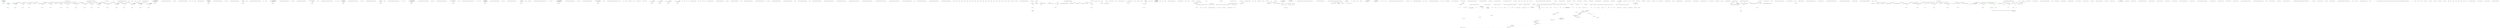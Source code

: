 digraph  {
d7 [cluster="HangFire.Core.Tests.BackgroundJobClientExtensionsFacts.StaticCreate_ThrowsAnException_WhenClientIsNull()", color=green, community=1, label="var exception = Assert.Throws<ArgumentNullException>(\r\n                () => BackgroundJobClientExtensions.Create(\r\n                    null, () => StaticMethod(), _state.Object))", prediction=0, span="22-24"];
d195 [label="HangFire.Core.Tests.BackgroundJobClientExtensionsFacts", span=""];
d6 [cluster="HangFire.Core.Tests.BackgroundJobClientExtensionsFacts.StaticCreate_ThrowsAnException_WhenClientIsNull()", label="Entry HangFire.Core.Tests.BackgroundJobClientExtensionsFacts.StaticCreate_ThrowsAnException_WhenClientIsNull()", span="20-20"];
d8 [cluster="HangFire.Core.Tests.BackgroundJobClientExtensionsFacts.StaticCreate_ThrowsAnException_WhenClientIsNull()", color=green, community=0, label="Assert.Equal(''client'', exception.ParamName)", prediction=1, span="26-26"];
d10 [cluster="Unk.>", label="Entry Unk.>", span=""];
d12 [cluster="lambda expression", label="Entry lambda expression", span="23-24"];
d9 [cluster="HangFire.Core.Tests.BackgroundJobClientExtensionsFacts.StaticCreate_ThrowsAnException_WhenClientIsNull()", label="Exit HangFire.Core.Tests.BackgroundJobClientExtensionsFacts.StaticCreate_ThrowsAnException_WhenClientIsNull()", span="20-20"];
d11 [cluster="Unk.Equal", label="Entry Unk.Equal", span=""];
d13 [cluster="lambda expression", color=green, community=1, label="BackgroundJobClientExtensions.Create(\r\n                    null, () => StaticMethod(), _state.Object)", prediction=2, span="23-24"];
d14 [cluster="lambda expression", label="Exit lambda expression", span="23-24"];
d15 [cluster="Unk.Create", label="Entry Unk.Create", span=""];
d16 [cluster="lambda expression", label="Entry lambda expression", span="24-24"];
d17 [cluster="lambda expression", color=green, community=0, label="StaticMethod()", prediction=3, span="24-24"];
d18 [cluster="lambda expression", label="Exit lambda expression", span="24-24"];
d19 [cluster="HangFire.Core.Tests.BackgroundJobClientExtensionsFacts.StaticMethod()", label="Entry HangFire.Core.Tests.BackgroundJobClientExtensionsFacts.StaticMethod()", span="172-172"];
d32 [cluster="HangFire.Core.Tests.BackgroundJobClientExtensionsFacts.InstanceCreate_ThrowsAnException_WhenClientIsNull()", color=green, community=1, label="var exception = Assert.Throws<ArgumentNullException>(\r\n                () => BackgroundJobClientExtensions.Create<BackgroundJobClientExtensionsFacts>(\r\n                    null, x => x.InstanceMethod(), _state.Object))", prediction=4, span="40-42"];
d31 [cluster="HangFire.Core.Tests.BackgroundJobClientExtensionsFacts.InstanceCreate_ThrowsAnException_WhenClientIsNull()", label="Entry HangFire.Core.Tests.BackgroundJobClientExtensionsFacts.InstanceCreate_ThrowsAnException_WhenClientIsNull()", span="38-38"];
d33 [cluster="HangFire.Core.Tests.BackgroundJobClientExtensionsFacts.InstanceCreate_ThrowsAnException_WhenClientIsNull()", color=green, community=0, label="Assert.Equal(''client'', exception.ParamName)", prediction=5, span="44-44"];
d35 [cluster="lambda expression", label="Entry lambda expression", span="41-42"];
d34 [cluster="HangFire.Core.Tests.BackgroundJobClientExtensionsFacts.InstanceCreate_ThrowsAnException_WhenClientIsNull()", label="Exit HangFire.Core.Tests.BackgroundJobClientExtensionsFacts.InstanceCreate_ThrowsAnException_WhenClientIsNull()", span="38-38"];
d36 [cluster="lambda expression", color=green, community=1, label="BackgroundJobClientExtensions.Create<BackgroundJobClientExtensionsFacts>(\r\n                    null, x => x.InstanceMethod(), _state.Object)", prediction=2, span="41-42"];
d37 [cluster="lambda expression", label="Exit lambda expression", span="41-42"];
d38 [cluster="lambda expression", label="Entry lambda expression", span="42-42"];
d39 [cluster="lambda expression", color=green, community=0, label="x.InstanceMethod()", prediction=7, span="42-42"];
d40 [cluster="lambda expression", label="Exit lambda expression", span="42-42"];
d41 [cluster="HangFire.Core.Tests.BackgroundJobClientExtensionsFacts.InstanceMethod()", label="Entry HangFire.Core.Tests.BackgroundJobClientExtensionsFacts.InstanceMethod()", span="176-176"];
d53 [cluster="HangFire.Core.Tests.BackgroundJobClientExtensionsFacts.StaticEnqueue_ThrowsAnException_WhenClientIsNull()", color=green, community=1, label="var exception = Assert.Throws<ArgumentNullException>(\r\n                () => BackgroundJobClientExtensions.Enqueue(\r\n                    null, () => StaticMethod()))", prediction=8, span="58-60"];
d52 [cluster="HangFire.Core.Tests.BackgroundJobClientExtensionsFacts.StaticEnqueue_ThrowsAnException_WhenClientIsNull()", label="Entry HangFire.Core.Tests.BackgroundJobClientExtensionsFacts.StaticEnqueue_ThrowsAnException_WhenClientIsNull()", span="56-56"];
d54 [cluster="HangFire.Core.Tests.BackgroundJobClientExtensionsFacts.StaticEnqueue_ThrowsAnException_WhenClientIsNull()", color=green, community=0, label="Assert.Equal(''client'', exception.ParamName)", prediction=9, span="62-62"];
d56 [cluster="lambda expression", label="Entry lambda expression", span="59-60"];
d55 [cluster="HangFire.Core.Tests.BackgroundJobClientExtensionsFacts.StaticEnqueue_ThrowsAnException_WhenClientIsNull()", label="Exit HangFire.Core.Tests.BackgroundJobClientExtensionsFacts.StaticEnqueue_ThrowsAnException_WhenClientIsNull()", span="56-56"];
d57 [cluster="lambda expression", color=green, community=1, label="BackgroundJobClientExtensions.Enqueue(\r\n                    null, () => StaticMethod())", prediction=10, span="59-60"];
d58 [cluster="lambda expression", label="Exit lambda expression", span="59-60"];
d59 [cluster="HangFire.BackgroundJobClientExtensions.Enqueue(HangFire.IBackgroundJobClient, System.Linq.Expressions.Expression<System.Action>)", label="Entry HangFire.BackgroundJobClientExtensions.Enqueue(HangFire.IBackgroundJobClient, System.Linq.Expressions.Expression<System.Action>)", span="35-35"];
d60 [cluster="lambda expression", label="Entry lambda expression", span="60-60"];
d61 [cluster="lambda expression", color=green, community=0, label="StaticMethod()", prediction=11, span="60-60"];
d62 [cluster="lambda expression", label="Exit lambda expression", span="60-60"];
d75 [cluster="HangFire.Core.Tests.BackgroundJobClientExtensionsFacts.InstanceEnqueue_ThrowsAnException_WhenClientIsNull()", color=green, community=1, label="var exception = Assert.Throws<ArgumentNullException>(\r\n                () => BackgroundJobClientExtensions.Enqueue<BackgroundJobClientExtensionsFacts>(\r\n                    null, x => x.InstanceMethod()))", prediction=12, span="76-78"];
d74 [cluster="HangFire.Core.Tests.BackgroundJobClientExtensionsFacts.InstanceEnqueue_ThrowsAnException_WhenClientIsNull()", label="Entry HangFire.Core.Tests.BackgroundJobClientExtensionsFacts.InstanceEnqueue_ThrowsAnException_WhenClientIsNull()", span="74-74"];
d76 [cluster="HangFire.Core.Tests.BackgroundJobClientExtensionsFacts.InstanceEnqueue_ThrowsAnException_WhenClientIsNull()", color=green, community=0, label="Assert.Equal(''client'', exception.ParamName)", prediction=13, span="80-80"];
d78 [cluster="lambda expression", label="Entry lambda expression", span="77-78"];
d77 [cluster="HangFire.Core.Tests.BackgroundJobClientExtensionsFacts.InstanceEnqueue_ThrowsAnException_WhenClientIsNull()", label="Exit HangFire.Core.Tests.BackgroundJobClientExtensionsFacts.InstanceEnqueue_ThrowsAnException_WhenClientIsNull()", span="74-74"];
d79 [cluster="lambda expression", color=green, community=1, label="BackgroundJobClientExtensions.Enqueue<BackgroundJobClientExtensionsFacts>(\r\n                    null, x => x.InstanceMethod())", prediction=14, span="77-78"];
d80 [cluster="lambda expression", label="Exit lambda expression", span="77-78"];
d81 [cluster="HangFire.BackgroundJobClientExtensions.Enqueue<T>(HangFire.IBackgroundJobClient, System.Linq.Expressions.Expression<System.Action<T>>)", label="Entry HangFire.BackgroundJobClientExtensions.Enqueue<T>(HangFire.IBackgroundJobClient, System.Linq.Expressions.Expression<System.Action<T>>)", span="53-53"];
d82 [cluster="lambda expression", label="Entry lambda expression", span="78-78"];
d83 [cluster="lambda expression", color=green, community=0, label="x.InstanceMethod()", prediction=15, span="78-78"];
d84 [cluster="lambda expression", label="Exit lambda expression", span="78-78"];
d96 [cluster="HangFire.Core.Tests.BackgroundJobClientExtensionsFacts.StaticEnqueue_WithQueue_ThrowsAnException_WhenClientIsNull()", color=green, community=1, label="var exception = Assert.Throws<ArgumentNullException>(\r\n                () => BackgroundJobClientExtensions.Enqueue(\r\n                    null, () => StaticMethod(), ''critical''))", prediction=16, span="94-96"];
d95 [cluster="HangFire.Core.Tests.BackgroundJobClientExtensionsFacts.StaticEnqueue_WithQueue_ThrowsAnException_WhenClientIsNull()", label="Entry HangFire.Core.Tests.BackgroundJobClientExtensionsFacts.StaticEnqueue_WithQueue_ThrowsAnException_WhenClientIsNull()", span="92-92"];
d97 [cluster="HangFire.Core.Tests.BackgroundJobClientExtensionsFacts.StaticEnqueue_WithQueue_ThrowsAnException_WhenClientIsNull()", color=green, community=0, label="Assert.Equal(''client'', exception.ParamName)", prediction=17, span="98-98"];
d99 [cluster="lambda expression", label="Entry lambda expression", span="95-96"];
d98 [cluster="HangFire.Core.Tests.BackgroundJobClientExtensionsFacts.StaticEnqueue_WithQueue_ThrowsAnException_WhenClientIsNull()", label="Exit HangFire.Core.Tests.BackgroundJobClientExtensionsFacts.StaticEnqueue_WithQueue_ThrowsAnException_WhenClientIsNull()", span="92-92"];
d100 [cluster="lambda expression", color=green, community=1, label="BackgroundJobClientExtensions.Enqueue(\r\n                    null, () => StaticMethod(), ''critical'')", prediction=18, span="95-96"];
d101 [cluster="lambda expression", label="Exit lambda expression", span="95-96"];
d102 [cluster="HangFire.BackgroundJobClientExtensions.Enqueue(HangFire.IBackgroundJobClient, System.Linq.Expressions.Expression<System.Action>, string)", label="Entry HangFire.BackgroundJobClientExtensions.Enqueue(HangFire.IBackgroundJobClient, System.Linq.Expressions.Expression<System.Action>, string)", span="71-71"];
d103 [cluster="lambda expression", label="Entry lambda expression", span="96-96"];
d104 [cluster="lambda expression", color=green, community=0, label="StaticMethod()", prediction=19, span="96-96"];
d105 [cluster="lambda expression", label="Exit lambda expression", span="96-96"];
d120 [cluster="HangFire.Core.Tests.BackgroundJobClientExtensionsFacts.InstanceEnqueue_WithQueue_ThrowsAnException_WhenClientIsNull()", color=green, community=1, label="var exception = Assert.Throws<ArgumentNullException>(\r\n                () => BackgroundJobClientExtensions.Enqueue<BackgroundJobClientExtensionsFacts>(\r\n                    null, x => x.InstanceMethod(), ''critical''))", prediction=20, span="114-116"];
d119 [cluster="HangFire.Core.Tests.BackgroundJobClientExtensionsFacts.InstanceEnqueue_WithQueue_ThrowsAnException_WhenClientIsNull()", label="Entry HangFire.Core.Tests.BackgroundJobClientExtensionsFacts.InstanceEnqueue_WithQueue_ThrowsAnException_WhenClientIsNull()", span="112-112"];
d121 [cluster="HangFire.Core.Tests.BackgroundJobClientExtensionsFacts.InstanceEnqueue_WithQueue_ThrowsAnException_WhenClientIsNull()", color=green, community=0, label="Assert.Equal(''client'', exception.ParamName)", prediction=21, span="118-118"];
d123 [cluster="lambda expression", label="Entry lambda expression", span="115-116"];
d122 [cluster="HangFire.Core.Tests.BackgroundJobClientExtensionsFacts.InstanceEnqueue_WithQueue_ThrowsAnException_WhenClientIsNull()", label="Exit HangFire.Core.Tests.BackgroundJobClientExtensionsFacts.InstanceEnqueue_WithQueue_ThrowsAnException_WhenClientIsNull()", span="112-112"];
d124 [cluster="lambda expression", color=green, community=1, label="BackgroundJobClientExtensions.Enqueue<BackgroundJobClientExtensionsFacts>(\r\n                    null, x => x.InstanceMethod(), ''critical'')", prediction=22, span="115-116"];
d125 [cluster="lambda expression", label="Exit lambda expression", span="115-116"];
d126 [cluster="HangFire.BackgroundJobClientExtensions.Enqueue<T>(HangFire.IBackgroundJobClient, System.Linq.Expressions.Expression<System.Action<T>>, string)", label="Entry HangFire.BackgroundJobClientExtensions.Enqueue<T>(HangFire.IBackgroundJobClient, System.Linq.Expressions.Expression<System.Action<T>>, string)", span="90-90"];
d127 [cluster="lambda expression", label="Entry lambda expression", span="116-116"];
d128 [cluster="lambda expression", color=green, community=0, label="x.InstanceMethod()", prediction=23, span="116-116"];
d129 [cluster="lambda expression", label="Exit lambda expression", span="116-116"];
d144 [cluster="HangFire.Core.Tests.BackgroundJobClientExtensionsFacts.StaticSchedule_ThrowsAnException_WhenClientIsNull()", color=green, community=1, label="var exception = Assert.Throws<ArgumentNullException>(\r\n                () => BackgroundJobClientExtensions.Schedule(\r\n                    null, () => StaticMethod(), TimeSpan.FromDays(1)))", prediction=24, span="134-136"];
d143 [cluster="HangFire.Core.Tests.BackgroundJobClientExtensionsFacts.StaticSchedule_ThrowsAnException_WhenClientIsNull()", label="Entry HangFire.Core.Tests.BackgroundJobClientExtensionsFacts.StaticSchedule_ThrowsAnException_WhenClientIsNull()", span="132-132"];
d145 [cluster="HangFire.Core.Tests.BackgroundJobClientExtensionsFacts.StaticSchedule_ThrowsAnException_WhenClientIsNull()", color=green, community=0, label="Assert.Equal(''client'', exception.ParamName)", prediction=25, span="138-138"];
d147 [cluster="lambda expression", label="Entry lambda expression", span="135-136"];
d146 [cluster="HangFire.Core.Tests.BackgroundJobClientExtensionsFacts.StaticSchedule_ThrowsAnException_WhenClientIsNull()", label="Exit HangFire.Core.Tests.BackgroundJobClientExtensionsFacts.StaticSchedule_ThrowsAnException_WhenClientIsNull()", span="132-132"];
d148 [cluster="lambda expression", color=green, community=1, label="BackgroundJobClientExtensions.Schedule(\r\n                    null, () => StaticMethod(), TimeSpan.FromDays(1))", prediction=26, span="135-136"];
d149 [cluster="lambda expression", label="Exit lambda expression", span="135-136"];
d150 [cluster="System.TimeSpan.FromDays(double)", label="Entry System.TimeSpan.FromDays(double)", span="0-0"];
d151 [cluster="HangFire.BackgroundJobClientExtensions.Schedule(HangFire.IBackgroundJobClient, System.Linq.Expressions.Expression<System.Action>, System.TimeSpan)", label="Entry HangFire.BackgroundJobClientExtensions.Schedule(HangFire.IBackgroundJobClient, System.Linq.Expressions.Expression<System.Action>, System.TimeSpan)", span="106-106"];
d152 [cluster="lambda expression", label="Entry lambda expression", span="136-136"];
d153 [cluster="lambda expression", color=green, community=0, label="StaticMethod()", prediction=27, span="136-136"];
d154 [cluster="lambda expression", label="Exit lambda expression", span="136-136"];
d170 [cluster="HangFire.Core.Tests.BackgroundJobClientExtensionsFacts.InstanceSchedule_ThrowsAnException_WhenClientIsNull()", color=green, community=1, label="var exception = Assert.Throws<ArgumentNullException>(\r\n                () => BackgroundJobClientExtensions.Schedule<BackgroundJobClientExtensionsFacts>(\r\n                    null, x => x.InstanceMethod(), TimeSpan.FromDays(1)))", prediction=28, span="154-156"];
d169 [cluster="HangFire.Core.Tests.BackgroundJobClientExtensionsFacts.InstanceSchedule_ThrowsAnException_WhenClientIsNull()", label="Entry HangFire.Core.Tests.BackgroundJobClientExtensionsFacts.InstanceSchedule_ThrowsAnException_WhenClientIsNull()", span="152-152"];
d171 [cluster="HangFire.Core.Tests.BackgroundJobClientExtensionsFacts.InstanceSchedule_ThrowsAnException_WhenClientIsNull()", color=green, community=0, label="Assert.Equal(''client'', exception.ParamName)", prediction=29, span="158-158"];
d173 [cluster="lambda expression", label="Entry lambda expression", span="155-156"];
d172 [cluster="HangFire.Core.Tests.BackgroundJobClientExtensionsFacts.InstanceSchedule_ThrowsAnException_WhenClientIsNull()", label="Exit HangFire.Core.Tests.BackgroundJobClientExtensionsFacts.InstanceSchedule_ThrowsAnException_WhenClientIsNull()", span="152-152"];
d174 [cluster="lambda expression", color=green, community=1, label="BackgroundJobClientExtensions.Schedule<BackgroundJobClientExtensionsFacts>(\r\n                    null, x => x.InstanceMethod(), TimeSpan.FromDays(1))", prediction=30, span="155-156"];
d175 [cluster="lambda expression", label="Exit lambda expression", span="155-156"];
d176 [cluster="HangFire.BackgroundJobClientExtensions.Schedule<T>(HangFire.IBackgroundJobClient, System.Linq.Expressions.Expression<System.Action<T>>, System.TimeSpan)", label="Entry HangFire.BackgroundJobClientExtensions.Schedule<T>(HangFire.IBackgroundJobClient, System.Linq.Expressions.Expression<System.Action<T>>, System.TimeSpan)", span="123-123"];
d177 [cluster="lambda expression", label="Entry lambda expression", span="156-156"];
d178 [cluster="lambda expression", color=green, community=0, label="x.InstanceMethod()", prediction=31, span="156-156"];
d179 [cluster="lambda expression", label="Exit lambda expression", span="156-156"];
d1 [cluster="HangFire.Core.Tests.BackgroundJobClientExtensionsFacts.BackgroundJobClientExtensionsFacts()", label="_client = new Mock<IBackgroundJobClient>()", span="15-15"];
d2 [cluster="HangFire.Core.Tests.BackgroundJobClientExtensionsFacts.BackgroundJobClientExtensionsFacts()", label="_state = new Mock<State>()", span="16-16"];
d21 [cluster="HangFire.Core.Tests.BackgroundJobClientExtensionsFacts.StaticCreate_ShouldCreateAJobInTheGivenState()", label="_client.Object.Create(() => StaticMethod(), _state.Object)", span="32-32"];
d22 [cluster="HangFire.Core.Tests.BackgroundJobClientExtensionsFacts.StaticCreate_ShouldCreateAJobInTheGivenState()", label="_client.Verify(x => x.Create(It.IsNotNull<Job>(), _state.Object))", span="34-34"];
d29 [cluster="lambda expression", label="x.Create(It.IsNotNull<Job>(), _state.Object)", span="34-34"];
d43 [cluster="HangFire.Core.Tests.BackgroundJobClientExtensionsFacts.InstanceCreate_ShouldCreateAJobInTheGivenState()", label="_client.Object.Create<BackgroundJobClientExtensionsFacts>(x => x.InstanceMethod(), _state.Object)", span="50-50"];
d44 [cluster="HangFire.Core.Tests.BackgroundJobClientExtensionsFacts.InstanceCreate_ShouldCreateAJobInTheGivenState()", label="_client.Verify(x => x.Create(It.IsNotNull<Job>(), _state.Object))", span="52-52"];
d50 [cluster="lambda expression", label="x.Create(It.IsNotNull<Job>(), _state.Object)", span="52-52"];
d64 [cluster="HangFire.Core.Tests.BackgroundJobClientExtensionsFacts.StaticEnqueue_ShouldCreateAJobInTheEnqueueState()", label="_client.Object.Enqueue(() => StaticMethod())", span="68-68"];
d65 [cluster="HangFire.Core.Tests.BackgroundJobClientExtensionsFacts.StaticEnqueue_ShouldCreateAJobInTheEnqueueState()", label="_client.Verify(x => x.Create(It.IsNotNull<Job>(), It.IsAny<EnqueuedState>()))", span="70-70"];
d86 [cluster="HangFire.Core.Tests.BackgroundJobClientExtensionsFacts.InstanceEnqueue_ShouldCreateAJobInTheEnqueuedState()", label="_client.Object.Enqueue<BackgroundJobClientExtensionsFacts>(x => x.InstanceMethod())", span="86-86"];
d87 [cluster="HangFire.Core.Tests.BackgroundJobClientExtensionsFacts.InstanceEnqueue_ShouldCreateAJobInTheEnqueuedState()", label="_client.Verify(x => x.Create(It.IsNotNull<Job>(), It.IsAny<EnqueuedState>()))", span="88-88"];
d107 [cluster="HangFire.Core.Tests.BackgroundJobClientExtensionsFacts.StaticEnqueue_WithQueue_ShouldCreateAJobInTheEnqueuedState()", label="_client.Object.Enqueue(() => StaticMethod(), ''critical'')", span="104-104"];
d108 [cluster="HangFire.Core.Tests.BackgroundJobClientExtensionsFacts.StaticEnqueue_WithQueue_ShouldCreateAJobInTheEnqueuedState()", label="_client.Verify(x => x.Create(\r\n                It.IsNotNull<Job>(),\r\n                It.Is<EnqueuedState>(state => state.Queue == ''critical'')))", span="106-108"];
d131 [cluster="HangFire.Core.Tests.BackgroundJobClientExtensionsFacts.InstanceEnqueue_WithQueue_ShouldCreateAJobInTheEnqueuedState()", label="_client.Object.Enqueue<BackgroundJobClientExtensionsFacts>(x => x.InstanceMethod(), ''critical'')", span="124-124"];
d132 [cluster="HangFire.Core.Tests.BackgroundJobClientExtensionsFacts.InstanceEnqueue_WithQueue_ShouldCreateAJobInTheEnqueuedState()", label="_client.Verify(x => x.Create(\r\n                It.IsNotNull<Job>(),\r\n                It.Is<EnqueuedState>(state => state.Queue == ''critical'')))", span="126-128"];
d156 [cluster="HangFire.Core.Tests.BackgroundJobClientExtensionsFacts.StaticSchedule_ShouldCreateAJobInTheScheduledState()", label="_client.Object.Schedule(() => StaticMethod(), TimeSpan.FromDays(1))", span="144-144"];
d157 [cluster="HangFire.Core.Tests.BackgroundJobClientExtensionsFacts.StaticSchedule_ShouldCreateAJobInTheScheduledState()", label="_client.Verify(x => x.Create(\r\n                It.IsNotNull<Job>(),\r\n                It.Is<ScheduledState>(state => state.EnqueueAt > DateTime.UtcNow)))", span="146-148"];
d181 [cluster="HangFire.Core.Tests.BackgroundJobClientExtensionsFacts.InstanceSchedule_ShouldCreateAJobInTheScheduledState()", label="_client.Object.Schedule<BackgroundJobClientExtensionsFacts>(\r\n                x => x.InstanceMethod(), TimeSpan.FromDays(1))", span="164-165"];
d182 [cluster="HangFire.Core.Tests.BackgroundJobClientExtensionsFacts.InstanceSchedule_ShouldCreateAJobInTheScheduledState()", label="_client.Verify(x => x.Create(\r\n                It.IsNotNull<Job>(),\r\n                It.Is<ScheduledState>(state => state.EnqueueAt > DateTime.UtcNow)))", span="167-169"];
d72 [cluster="lambda expression", label="x.Create(It.IsNotNull<Job>(), It.IsAny<EnqueuedState>())", span="70-70"];
d93 [cluster="lambda expression", label="x.Create(It.IsNotNull<Job>(), It.IsAny<EnqueuedState>())", span="88-88"];
d114 [cluster="lambda expression", label="x.Create(\r\n                It.IsNotNull<Job>(),\r\n                It.Is<EnqueuedState>(state => state.Queue == ''critical''))", span="106-108"];
d138 [cluster="lambda expression", label="x.Create(\r\n                It.IsNotNull<Job>(),\r\n                It.Is<EnqueuedState>(state => state.Queue == ''critical''))", span="126-128"];
d164 [cluster="lambda expression", label="x.Create(\r\n                It.IsNotNull<Job>(),\r\n                It.Is<ScheduledState>(state => state.EnqueueAt > DateTime.UtcNow))", span="146-148"];
d188 [cluster="lambda expression", label="x.Create(\r\n                It.IsNotNull<Job>(),\r\n                It.Is<ScheduledState>(state => state.EnqueueAt > DateTime.UtcNow))", span="167-169"];
d26 [cluster="lambda expression", label="StaticMethod()", span="32-32"];
d69 [cluster="lambda expression", label="StaticMethod()", span="68-68"];
d111 [cluster="lambda expression", label="StaticMethod()", span="104-104"];
d161 [cluster="lambda expression", label="StaticMethod()", span="144-144"];
d193 [cluster="HangFire.Core.Tests.BackgroundJobClientExtensionsFacts.StaticMethod()", label="Exit HangFire.Core.Tests.BackgroundJobClientExtensionsFacts.StaticMethod()", span="172-172"];
d47 [cluster="lambda expression", label="x.InstanceMethod()", span="50-50"];
d90 [cluster="lambda expression", label="x.InstanceMethod()", span="86-86"];
d135 [cluster="lambda expression", label="x.InstanceMethod()", span="124-124"];
d185 [cluster="lambda expression", label="x.InstanceMethod()", span="165-165"];
d194 [cluster="HangFire.Core.Tests.BackgroundJobClientExtensionsFacts.InstanceMethod()", label="Exit HangFire.Core.Tests.BackgroundJobClientExtensionsFacts.InstanceMethod()", span="176-176"];
d0 [cluster="HangFire.Core.Tests.BackgroundJobClientExtensionsFacts.BackgroundJobClientExtensionsFacts()", label="Entry HangFire.Core.Tests.BackgroundJobClientExtensionsFacts.BackgroundJobClientExtensionsFacts()", span="13-13"];
d4 [cluster="Mock<IBackgroundJobClient>.cstr", label="Entry Mock<IBackgroundJobClient>.cstr", span=""];
d3 [cluster="HangFire.Core.Tests.BackgroundJobClientExtensionsFacts.BackgroundJobClientExtensionsFacts()", label="Exit HangFire.Core.Tests.BackgroundJobClientExtensionsFacts.BackgroundJobClientExtensionsFacts()", span="13-13"];
d5 [cluster="Mock<State>.cstr", label="Entry Mock<State>.cstr", span=""];
d20 [cluster="HangFire.Core.Tests.BackgroundJobClientExtensionsFacts.StaticCreate_ShouldCreateAJobInTheGivenState()", label="Entry HangFire.Core.Tests.BackgroundJobClientExtensionsFacts.StaticCreate_ShouldCreateAJobInTheGivenState()", span="30-30"];
d25 [cluster="lambda expression", label="Entry lambda expression", span="32-32"];
d23 [cluster="HangFire.Core.Tests.BackgroundJobClientExtensionsFacts.StaticCreate_ShouldCreateAJobInTheGivenState()", label="Exit HangFire.Core.Tests.BackgroundJobClientExtensionsFacts.StaticCreate_ShouldCreateAJobInTheGivenState()", span="30-30"];
d24 [cluster="Unk.Verify", label="Entry Unk.Verify", span=""];
d28 [cluster="lambda expression", label="Entry lambda expression", span="34-34"];
d30 [cluster="lambda expression", label="Exit lambda expression", span="34-34"];
d42 [cluster="HangFire.Core.Tests.BackgroundJobClientExtensionsFacts.InstanceCreate_ShouldCreateAJobInTheGivenState()", label="Entry HangFire.Core.Tests.BackgroundJobClientExtensionsFacts.InstanceCreate_ShouldCreateAJobInTheGivenState()", span="48-48"];
d46 [cluster="lambda expression", label="Entry lambda expression", span="50-50"];
d45 [cluster="HangFire.Core.Tests.BackgroundJobClientExtensionsFacts.InstanceCreate_ShouldCreateAJobInTheGivenState()", label="Exit HangFire.Core.Tests.BackgroundJobClientExtensionsFacts.InstanceCreate_ShouldCreateAJobInTheGivenState()", span="48-48"];
d49 [cluster="lambda expression", label="Entry lambda expression", span="52-52"];
d51 [cluster="lambda expression", label="Exit lambda expression", span="52-52"];
d63 [cluster="HangFire.Core.Tests.BackgroundJobClientExtensionsFacts.StaticEnqueue_ShouldCreateAJobInTheEnqueueState()", label="Entry HangFire.Core.Tests.BackgroundJobClientExtensionsFacts.StaticEnqueue_ShouldCreateAJobInTheEnqueueState()", span="66-66"];
d67 [cluster="Unk.Enqueue", label="Entry Unk.Enqueue", span=""];
d68 [cluster="lambda expression", label="Entry lambda expression", span="68-68"];
d66 [cluster="HangFire.Core.Tests.BackgroundJobClientExtensionsFacts.StaticEnqueue_ShouldCreateAJobInTheEnqueueState()", label="Exit HangFire.Core.Tests.BackgroundJobClientExtensionsFacts.StaticEnqueue_ShouldCreateAJobInTheEnqueueState()", span="66-66"];
d71 [cluster="lambda expression", label="Entry lambda expression", span="70-70"];
d85 [cluster="HangFire.Core.Tests.BackgroundJobClientExtensionsFacts.InstanceEnqueue_ShouldCreateAJobInTheEnqueuedState()", label="Entry HangFire.Core.Tests.BackgroundJobClientExtensionsFacts.InstanceEnqueue_ShouldCreateAJobInTheEnqueuedState()", span="84-84"];
d89 [cluster="lambda expression", label="Entry lambda expression", span="86-86"];
d88 [cluster="HangFire.Core.Tests.BackgroundJobClientExtensionsFacts.InstanceEnqueue_ShouldCreateAJobInTheEnqueuedState()", label="Exit HangFire.Core.Tests.BackgroundJobClientExtensionsFacts.InstanceEnqueue_ShouldCreateAJobInTheEnqueuedState()", span="84-84"];
d92 [cluster="lambda expression", label="Entry lambda expression", span="88-88"];
d106 [cluster="HangFire.Core.Tests.BackgroundJobClientExtensionsFacts.StaticEnqueue_WithQueue_ShouldCreateAJobInTheEnqueuedState()", label="Entry HangFire.Core.Tests.BackgroundJobClientExtensionsFacts.StaticEnqueue_WithQueue_ShouldCreateAJobInTheEnqueuedState()", span="102-102"];
d110 [cluster="lambda expression", label="Entry lambda expression", span="104-104"];
d109 [cluster="HangFire.Core.Tests.BackgroundJobClientExtensionsFacts.StaticEnqueue_WithQueue_ShouldCreateAJobInTheEnqueuedState()", label="Exit HangFire.Core.Tests.BackgroundJobClientExtensionsFacts.StaticEnqueue_WithQueue_ShouldCreateAJobInTheEnqueuedState()", span="102-102"];
d113 [cluster="lambda expression", label="Entry lambda expression", span="106-108"];
d130 [cluster="HangFire.Core.Tests.BackgroundJobClientExtensionsFacts.InstanceEnqueue_WithQueue_ShouldCreateAJobInTheEnqueuedState()", label="Entry HangFire.Core.Tests.BackgroundJobClientExtensionsFacts.InstanceEnqueue_WithQueue_ShouldCreateAJobInTheEnqueuedState()", span="122-122"];
d134 [cluster="lambda expression", label="Entry lambda expression", span="124-124"];
d133 [cluster="HangFire.Core.Tests.BackgroundJobClientExtensionsFacts.InstanceEnqueue_WithQueue_ShouldCreateAJobInTheEnqueuedState()", label="Exit HangFire.Core.Tests.BackgroundJobClientExtensionsFacts.InstanceEnqueue_WithQueue_ShouldCreateAJobInTheEnqueuedState()", span="122-122"];
d137 [cluster="lambda expression", label="Entry lambda expression", span="126-128"];
d155 [cluster="HangFire.Core.Tests.BackgroundJobClientExtensionsFacts.StaticSchedule_ShouldCreateAJobInTheScheduledState()", label="Entry HangFire.Core.Tests.BackgroundJobClientExtensionsFacts.StaticSchedule_ShouldCreateAJobInTheScheduledState()", span="142-142"];
d159 [cluster="Unk.Schedule", label="Entry Unk.Schedule", span=""];
d160 [cluster="lambda expression", label="Entry lambda expression", span="144-144"];
d158 [cluster="HangFire.Core.Tests.BackgroundJobClientExtensionsFacts.StaticSchedule_ShouldCreateAJobInTheScheduledState()", label="Exit HangFire.Core.Tests.BackgroundJobClientExtensionsFacts.StaticSchedule_ShouldCreateAJobInTheScheduledState()", span="142-142"];
d163 [cluster="lambda expression", label="Entry lambda expression", span="146-148"];
d180 [cluster="HangFire.Core.Tests.BackgroundJobClientExtensionsFacts.InstanceSchedule_ShouldCreateAJobInTheScheduledState()", label="Entry HangFire.Core.Tests.BackgroundJobClientExtensionsFacts.InstanceSchedule_ShouldCreateAJobInTheScheduledState()", span="162-162"];
d184 [cluster="lambda expression", label="Entry lambda expression", span="165-165"];
d183 [cluster="HangFire.Core.Tests.BackgroundJobClientExtensionsFacts.InstanceSchedule_ShouldCreateAJobInTheScheduledState()", label="Exit HangFire.Core.Tests.BackgroundJobClientExtensionsFacts.InstanceSchedule_ShouldCreateAJobInTheScheduledState()", span="162-162"];
d187 [cluster="lambda expression", label="Entry lambda expression", span="167-169"];
d73 [cluster="lambda expression", label="Exit lambda expression", span="70-70"];
d94 [cluster="lambda expression", label="Exit lambda expression", span="88-88"];
d115 [cluster="lambda expression", label="Exit lambda expression", span="106-108"];
d116 [cluster="lambda expression", label="Entry lambda expression", span="108-108"];
d139 [cluster="lambda expression", label="Exit lambda expression", span="126-128"];
d140 [cluster="lambda expression", label="Entry lambda expression", span="128-128"];
d165 [cluster="lambda expression", label="Exit lambda expression", span="146-148"];
d166 [cluster="lambda expression", label="Entry lambda expression", span="148-148"];
d189 [cluster="lambda expression", label="Exit lambda expression", span="167-169"];
d190 [cluster="lambda expression", label="Entry lambda expression", span="169-169"];
d27 [cluster="lambda expression", label="Exit lambda expression", span="32-32"];
d70 [cluster="lambda expression", label="Exit lambda expression", span="68-68"];
d112 [cluster="lambda expression", label="Exit lambda expression", span="104-104"];
d162 [cluster="lambda expression", label="Exit lambda expression", span="144-144"];
d48 [cluster="lambda expression", label="Exit lambda expression", span="50-50"];
d91 [cluster="lambda expression", label="Exit lambda expression", span="86-86"];
d136 [cluster="lambda expression", label="Exit lambda expression", span="124-124"];
d186 [cluster="lambda expression", label="Exit lambda expression", span="165-165"];
d118 [cluster="lambda expression", label="Exit lambda expression", span="108-108"];
d117 [cluster="lambda expression", label="state.Queue == ''critical''", span="108-108"];
d142 [cluster="lambda expression", label="Exit lambda expression", span="128-128"];
d141 [cluster="lambda expression", label="state.Queue == ''critical''", span="128-128"];
d168 [cluster="lambda expression", label="Exit lambda expression", span="148-148"];
d167 [cluster="lambda expression", label="state.EnqueueAt > DateTime.UtcNow", span="148-148"];
d192 [cluster="lambda expression", label="Exit lambda expression", span="169-169"];
d191 [cluster="lambda expression", label="state.EnqueueAt > DateTime.UtcNow", span="169-169"];
m1_48 [cluster="AspNetCoreLogProvider.cstr", file="InvocationDataFacts.cs", label="Entry AspNetCoreLogProvider.cstr", span=""];
m1_17 [cluster="HangFire.Core.Tests.Storage.InvocationDataFacts.Deserialize_WrapsAnException_WithTheJobLoadException()", file="InvocationDataFacts.cs", label="Exit HangFire.Core.Tests.Storage.InvocationDataFacts.Deserialize_WrapsAnException_WithTheJobLoadException()", span="29-29"];
m1_10 [cluster="Hangfire.HangfireServiceCollectionExtensions.AddHangfire(IServiceCollection, System.Action<Hangfire.IGlobalConfiguration>)", file="InvocationDataFacts.cs", label="services.TryAddSingleton<IBackgroundJobFactory, BackgroundJobFactory>()", span="45-45"];
m1_22 [cluster="lambda expression", file="InvocationDataFacts.cs", label="GlobalConfiguration.Configuration", span="39-39"];
m1_23 [cluster="lambda expression", file="InvocationDataFacts.cs", label="Exit lambda expression", span="39-39"];
m1_24 [cluster="lambda expression", file="InvocationDataFacts.cs", label="Entry lambda expression", span="40-40"];
m1_25 [cluster="lambda expression", file="InvocationDataFacts.cs", label="JobStorage.Current", span="40-40"];
m1_52 [cluster="Unk.configuration", file="InvocationDataFacts.cs", label=serializedData, span=""];
m1_36 [cluster="lambda expression", file="InvocationDataFacts.cs", label="Entry lambda expression", span="51-69"];
m1_42 [cluster="lambda expression", file="InvocationDataFacts.cs", label="config.UseLogProvider(new AspNetCoreLogProvider(loggerFactory))", span="58-58"];
m1_38 [cluster="lambda expression", file="InvocationDataFacts.cs", label="Exit lambda expression", span="51-69"];
m1_40 [cluster="lambda expression", file="InvocationDataFacts.cs", label="var loggerFactory = serviceProvider.GetService<ILoggerFactory>()", span="55-55"];
m1_39 [cluster="lambda expression", file="InvocationDataFacts.cs", label="Entry lambda expression", span="53-68"];
m1_43 [cluster="lambda expression", file="InvocationDataFacts.cs", label="var scopeFactory = serviceProvider.GetService<IServiceScopeFactory>()", span="61-61"];
m1_51 [cluster="Unk.UseActivator", file="InvocationDataFacts.cs", label=serializedData, span=""];
m1_9 [cluster="Hangfire.HangfireServiceCollectionExtensions.AddHangfire(IServiceCollection, System.Action<Hangfire.IGlobalConfiguration>)", file="InvocationDataFacts.cs", label="services.TryAddSingleton<IJobFilterProvider>(_ => GlobalJobFilters.Filters)", span="43-43"];
m1_49 [cluster="Unk.UseLogProvider", file="InvocationDataFacts.cs", label="Entry Unk.UseLogProvider", span=""];
m1_50 [cluster="AspNetCoreJobActivator.cstr", file="InvocationDataFacts.cs", label="Entry AspNetCoreJobActivator.cstr", span=""];
m1_20 [cluster="lambda expression", file="InvocationDataFacts.cs", label="serializedData.Deserialize()", span="34-34"];
m1_29 [cluster="lambda expression", file="InvocationDataFacts.cs", label="Exit lambda expression", span="41-41"];
m1_30 [cluster="lambda expression", color=green, community=0, file="InvocationDataFacts.cs", label="Entry lambda expression", prediction=32, span="42-42"];
m1_31 [cluster="lambda expression", file="InvocationDataFacts.cs", label="DashboardRoutes.Routes", span="42-42"];
m1_32 [cluster="lambda expression", file="InvocationDataFacts.cs", label="Exit lambda expression", span="42-42"];
m1_18 [cluster="Unk.nameof", file="InvocationDataFacts.cs", label="Entry Unk.nameof", span=""];
m1_0 [cluster="HangFire.Core.Tests.Storage.InvocationDataFacts.Deserialize_CorrectlyDeserializes_AllTheData()", file="InvocationDataFacts.cs", label="Entry HangFire.Core.Tests.Storage.InvocationDataFacts.Deserialize_CorrectlyDeserializes_AllTheData()", span="10-10"];
m1_1 [cluster="HangFire.Core.Tests.Storage.InvocationDataFacts.Deserialize_CorrectlyDeserializes_AllTheData()", file="InvocationDataFacts.cs", label="var type = typeof(InvocationDataFacts)", span="12-12"];
m1_2 [cluster="HangFire.Core.Tests.Storage.InvocationDataFacts.Deserialize_CorrectlyDeserializes_AllTheData()", file="InvocationDataFacts.cs", label="var methodInfo = type.GetMethod(''Sample'')", span="13-13"];
m1_3 [cluster="HangFire.Core.Tests.Storage.InvocationDataFacts.Deserialize_CorrectlyDeserializes_AllTheData()", file="InvocationDataFacts.cs", label="var serializedData = new InvocationData(\r\n                type.AssemblyQualifiedName,\r\n                methodInfo.Name,\r\n                JobHelper.ToJson(new [] { typeof(string) }),\r\n                JobHelper.ToJson(new [] { ''Hello'' }))", span="15-19"];
m1_4 [cluster="HangFire.Core.Tests.Storage.InvocationDataFacts.Deserialize_CorrectlyDeserializes_AllTheData()", file="InvocationDataFacts.cs", label="var job = serializedData.Deserialize()", span="21-21"];
m1_5 [cluster="HangFire.Core.Tests.Storage.InvocationDataFacts.Deserialize_CorrectlyDeserializes_AllTheData()", file="InvocationDataFacts.cs", label="Assert.Equal(type, job.Type)", span="23-23"];
m1_6 [cluster="HangFire.Core.Tests.Storage.InvocationDataFacts.Deserialize_CorrectlyDeserializes_AllTheData()", file="InvocationDataFacts.cs", label="Assert.Equal(methodInfo, job.Method)", span="24-24"];
m1_7 [cluster="HangFire.Core.Tests.Storage.InvocationDataFacts.Deserialize_CorrectlyDeserializes_AllTheData()", file="InvocationDataFacts.cs", label="Assert.Equal(''Hello'', job.Arguments[0])", span="25-25"];
m1_8 [cluster="HangFire.Core.Tests.Storage.InvocationDataFacts.Deserialize_CorrectlyDeserializes_AllTheData()", file="InvocationDataFacts.cs", label="Exit HangFire.Core.Tests.Storage.InvocationDataFacts.Deserialize_CorrectlyDeserializes_AllTheData()", span="10-10"];
m1_11 [cluster="HangFire.Common.JobHelper.ToJson(object)", file="InvocationDataFacts.cs", label="Entry HangFire.Common.JobHelper.ToJson(object)", span="23-23"];
m1_12 [cluster="HangFire.Storage.InvocationData.Deserialize()", file="InvocationDataFacts.cs", label="Entry HangFire.Storage.InvocationData.Deserialize()", span="38-38"];
m1_13 [cluster="Hangfire.HangfireServiceCollectionExtensions.AddHangfire(IServiceCollection, System.Action<Hangfire.IGlobalConfiguration>)", file="InvocationDataFacts.cs", label="services.TryAddSingleton(typeof(HangfireMarkerService))", span="49-49"];
m1_15 [cluster="HangFire.Core.Tests.Storage.InvocationDataFacts.Deserialize_WrapsAnException_WithTheJobLoadException()", file="InvocationDataFacts.cs", label="var serializedData = new InvocationData(null, null, null, null)", span="31-31"];
m1_16 [cluster="HangFire.Core.Tests.Storage.InvocationDataFacts.Deserialize_WrapsAnException_WithTheJobLoadException()", file="InvocationDataFacts.cs", label="Assert.Throws<JobLoadException>(\r\n                () => serializedData.Deserialize())", span="33-34"];
m1_46 [cluster="lambda expression", file="InvocationDataFacts.cs", label="configuration(config)", span="67-67"];
m1_21 [cluster="lambda expression", file="InvocationDataFacts.cs", label="Entry lambda expression", span="39-39"];
m1_27 [cluster="lambda expression", file="InvocationDataFacts.cs", label="serializedData.Deserialize()", span="47-47"];
m1_26 [cluster="lambda expression", file="InvocationDataFacts.cs", label="Exit lambda expression", span="40-40"];
m1_28 [cluster="lambda expression", file="InvocationDataFacts.cs", label="JobActivator.Current", span="41-41"];
m1_33 [cluster="lambda expression", file="InvocationDataFacts.cs", label="Entry lambda expression", span="43-43"];
m1_34 [cluster="lambda expression", file="InvocationDataFacts.cs", label="serializedData.Deserialize()", span="60-60"];
m1_35 [cluster="lambda expression", file="InvocationDataFacts.cs", label="Exit lambda expression", span="43-43"];
m1_44 [cluster="HangFire.Common.Job.FromExpression(System.Linq.Expressions.Expression<System.Action>)", file="InvocationDataFacts.cs", label="Entry HangFire.Common.Job.FromExpression(System.Linq.Expressions.Expression<System.Action>)", span="125-125"];
m1_45 [cluster="HangFire.Storage.InvocationData.Serialize(HangFire.Common.Job)", file="InvocationDataFacts.cs", label="Entry HangFire.Storage.InvocationData.Serialize(HangFire.Common.Job)", span="65-65"];
m1_47 [cluster="lambda expression", file="InvocationDataFacts.cs", label="Exit lambda expression", span="53-68"];
m1_19 [cluster="Unk.TryAddSingleton", file="InvocationDataFacts.cs", label="Entry Unk.TryAddSingleton", span=""];
m1_53 [file="InvocationDataFacts.cs", label=serializedData, span=""];
m1_54 [file="InvocationDataFacts.cs", label="?", span=""];
m2_27 [cluster="HangFire.RabbitMQ.RabbitMqFetchedJob.Dispose()", file="JobPerformanceProcess.cs", label="!_completed && !_disposed", span="45-45"];
m2_7 [cluster="lambda expression", file="JobPerformanceProcess.cs", label="filters.Select(f => new JobFilter(f, JobFilterScope.Type, null))", span="37-37"];
m2_9 [cluster="Unk.Select", file="JobPerformanceProcess.cs", label="Entry Unk.Select", span=""];
m2_10 [cluster="lambda expression", file="JobPerformanceProcess.cs", label="Entry lambda expression", span="37-37"];
m2_11 [cluster="lambda expression", file="JobPerformanceProcess.cs", label="new JobFilter(f, JobFilterScope.Type, null)", span="37-37"];
m2_12 [cluster="lambda expression", file="JobPerformanceProcess.cs", label="Exit lambda expression", span="37-37"];
m2_13 [cluster="HangFire.Common.JobFilter.JobFilter(object, HangFire.Common.JobFilterScope, int?)", file="JobPerformanceProcess.cs", label="Entry HangFire.Common.JobFilter.JobFilter(object, HangFire.Common.JobFilterScope, int?)", span="38-38"];
m2_14 [cluster="HangFire.Server.JobPerformanceProcess.Run(HangFire.Server.PerformContext, HangFire.Server.IJobPerformer)", file="JobPerformanceProcess.cs", label="Entry HangFire.Server.JobPerformanceProcess.Run(HangFire.Server.PerformContext, HangFire.Server.IJobPerformer)", span="41-41"];
m2_42 [cluster="System.Collections.Generic.IEnumerable<TSource>.Reverse<TSource>()", file="JobPerformanceProcess.cs", label="Entry System.Collections.Generic.IEnumerable<TSource>.Reverse<TSource>()", span="0-0"];
m2_28 [cluster="HangFire.RabbitMQ.RabbitMqFetchedJob.Dispose()", file="JobPerformanceProcess.cs", label="Requeue()", span="47-47"];
m2_32 [cluster="HangFire.Server.JobPerformanceProcess.GetFilters(HangFire.Common.Job)", file="JobPerformanceProcess.cs", label="return new JobFilterInfo(_getFiltersThunk(job));", span="66-66"];
m2_33 [cluster="HangFire.Server.JobPerformanceProcess.GetFilters(HangFire.Common.Job)", file="JobPerformanceProcess.cs", label="Exit HangFire.Server.JobPerformanceProcess.GetFilters(HangFire.Common.Job)", span="64-64"];
m2_2 [cluster="HangFire.RabbitMQ.RabbitMqFetchedJob.RabbitMqFetchedJob(BasicDeliverEventArgs, ref IModel)", file="JobPerformanceProcess.cs", label="throw new ArgumentNullException(''message'');", span="17-17"];
m2_4 [cluster="HangFire.RabbitMQ.RabbitMqFetchedJob.RabbitMqFetchedJob(BasicDeliverEventArgs, ref IModel)", file="JobPerformanceProcess.cs", label="_channel = channel", span="20-20"];
m2_3 [cluster="HangFire.RabbitMQ.RabbitMqFetchedJob.RabbitMqFetchedJob(BasicDeliverEventArgs, ref IModel)", file="JobPerformanceProcess.cs", label="_message = message", span="19-19"];
m2_5 [cluster="HangFire.RabbitMQ.RabbitMqFetchedJob.RabbitMqFetchedJob(BasicDeliverEventArgs, ref IModel)", file="JobPerformanceProcess.cs", label="JobId = Encoding.UTF8.GetString(_message.Body)", span="22-22"];
m2_8 [cluster="lambda expression", file="JobPerformanceProcess.cs", label="Exit lambda expression", span="37-37"];
m2_25 [cluster="HangFire.Server.JobPerformanceProcess.Run(HangFire.Server.PerformContext, HangFire.Server.IJobPerformer)", file="JobPerformanceProcess.cs", label="throw;", span="59-59"];
m2_29 [cluster="HangFire.RabbitMQ.RabbitMqFetchedJob.Dispose()", file="JobPerformanceProcess.cs", label="_disposed = true", span="50-50"];
m2_36 [cluster="HangFire.Server.JobPerformanceProcess.PerformJobWithFilters(HangFire.Server.PerformContext, HangFire.Server.IJobPerformer, System.Collections.Generic.IEnumerable<HangFire.Server.IServerFilter>)", file="JobPerformanceProcess.cs", label="var preContext = new PerformingContext(context)", span="74-74"];
m2_37 [cluster="HangFire.Server.JobPerformanceProcess.PerformJobWithFilters(HangFire.Server.PerformContext, HangFire.Server.IJobPerformer, System.Collections.Generic.IEnumerable<HangFire.Server.IServerFilter>)", file="JobPerformanceProcess.cs", label="Func<PerformedContext> continuation = () =>\r\n            {\r\n                strategy.Perform();\r\n                return new PerformedContext(context, false, null);\r\n            }", span="75-79"];
m2_38 [cluster="HangFire.Server.JobPerformanceProcess.PerformJobWithFilters(HangFire.Server.PerformContext, HangFire.Server.IJobPerformer, System.Collections.Generic.IEnumerable<HangFire.Server.IServerFilter>)", file="JobPerformanceProcess.cs", label="var thunk = filters.Reverse().Aggregate(continuation,\r\n                (next, filter) => () => InvokePerformFilter(filter, preContext, next))", span="81-82"];
m2_39 [cluster="HangFire.Server.JobPerformanceProcess.PerformJobWithFilters(HangFire.Server.PerformContext, HangFire.Server.IJobPerformer, System.Collections.Generic.IEnumerable<HangFire.Server.IServerFilter>)", file="JobPerformanceProcess.cs", label="thunk()", span="84-84"];
m2_40 [cluster="HangFire.Server.JobPerformanceProcess.PerformJobWithFilters(HangFire.Server.PerformContext, HangFire.Server.IJobPerformer, System.Collections.Generic.IEnumerable<HangFire.Server.IServerFilter>)", file="JobPerformanceProcess.cs", label="Exit HangFire.Server.JobPerformanceProcess.PerformJobWithFilters(HangFire.Server.PerformContext, HangFire.Server.IJobPerformer, System.Collections.Generic.IEnumerable<HangFire.Server.IServerFilter>)", span="69-69"];
m2_78 [cluster="HangFire.Server.JobPerformanceException.JobPerformanceException(string, System.Exception)", file="JobPerformanceProcess.cs", label="Entry HangFire.Server.JobPerformanceException.JobPerformanceException(string, System.Exception)", span="22-22"];
m2_56 [cluster="HangFire.Server.JobPerformanceProcess.InvokePerformFilter(HangFire.Server.IServerFilter, HangFire.Server.PerformingContext, System.Func<HangFire.Server.PerformedContext>)", file="JobPerformanceProcess.cs", label="Entry HangFire.Server.JobPerformanceProcess.InvokePerformFilter(HangFire.Server.IServerFilter, HangFire.Server.PerformingContext, System.Func<HangFire.Server.PerformedContext>)", span="87-87"];
m2_74 [cluster="HangFire.Server.JobPerformanceProcess.InvokePerformFilter(HangFire.Server.IServerFilter, HangFire.Server.PerformingContext, System.Func<HangFire.Server.PerformedContext>)", color=green, community=0, file="JobPerformanceProcess.cs", label="filter.OnPerformed(postContext)", prediction=33, span="140-140"];
m2_67 [cluster="HangFire.Server.JobPerformanceProcess.InvokePerformFilter(HangFire.Server.IServerFilter, HangFire.Server.PerformingContext, System.Func<HangFire.Server.PerformedContext>)", file="JobPerformanceProcess.cs", label="postContext = new PerformedContext(\r\n                    preContext, false, ex)", span="118-119"];
m2_73 [cluster="HangFire.Server.JobPerformanceProcess.InvokePerformFilter(HangFire.Server.IServerFilter, HangFire.Server.PerformingContext, System.Func<HangFire.Server.PerformedContext>)", file="JobPerformanceProcess.cs", label="!wasError", span="138-138"];
m2_75 [cluster="HangFire.Server.JobPerformanceProcess.InvokePerformFilter(HangFire.Server.IServerFilter, HangFire.Server.PerformingContext, System.Func<HangFire.Server.PerformedContext>)", color=green, community=0, file="JobPerformanceProcess.cs", label="return postContext;", prediction=33, span="143-143"];
m2_57 [cluster="HangFire.Server.JobPerformanceProcess.InvokePerformFilter(HangFire.Server.IServerFilter, HangFire.Server.PerformingContext, System.Func<HangFire.Server.PerformedContext>)", file="JobPerformanceProcess.cs", label="filter.OnPerforming(preContext)", span="94-94"];
m2_60 [cluster="HangFire.Server.JobPerformanceProcess.InvokePerformFilter(HangFire.Server.IServerFilter, HangFire.Server.PerformingContext, System.Func<HangFire.Server.PerformedContext>)", file="JobPerformanceProcess.cs", label="preContext.Canceled", span="103-103"];
m2_61 [cluster="HangFire.Server.JobPerformanceProcess.InvokePerformFilter(HangFire.Server.IServerFilter, HangFire.Server.PerformingContext, System.Func<HangFire.Server.PerformedContext>)", file="JobPerformanceProcess.cs", label="return new PerformedContext(\r\n                    preContext, true, null);", span="105-106"];
m2_64 [cluster="HangFire.Server.JobPerformanceProcess.InvokePerformFilter(HangFire.Server.IServerFilter, HangFire.Server.PerformingContext, System.Func<HangFire.Server.PerformedContext>)", file="JobPerformanceProcess.cs", label="postContext = continuation()", span="113-113"];
m2_68 [cluster="HangFire.Server.JobPerformanceProcess.InvokePerformFilter(HangFire.Server.IServerFilter, HangFire.Server.PerformingContext, System.Func<HangFire.Server.PerformedContext>)", file="JobPerformanceProcess.cs", label="filter.OnPerformed(postContext)", span="123-123"];
m2_63 [cluster="HangFire.Server.JobPerformanceProcess.InvokePerformFilter(HangFire.Server.IServerFilter, HangFire.Server.PerformingContext, System.Func<HangFire.Server.PerformedContext>)", file="JobPerformanceProcess.cs", label="PerformedContext postContext", span="110-110"];
m2_66 [cluster="HangFire.Server.JobPerformanceProcess.InvokePerformFilter(HangFire.Server.IServerFilter, HangFire.Server.PerformingContext, System.Func<HangFire.Server.PerformedContext>)", file="JobPerformanceProcess.cs", label="wasError = true", span="117-117"];
m2_71 [cluster="HangFire.Server.JobPerformanceProcess.InvokePerformFilter(HangFire.Server.IServerFilter, HangFire.Server.PerformingContext, System.Func<HangFire.Server.PerformedContext>)", file="JobPerformanceProcess.cs", label="!postContext.ExceptionHandled", span="132-132"];
m2_59 [cluster="HangFire.Server.JobPerformanceProcess.InvokePerformFilter(HangFire.Server.IServerFilter, HangFire.Server.PerformingContext, System.Func<HangFire.Server.PerformedContext>)", file="JobPerformanceProcess.cs", label="throw new JobPerformanceException(\r\n                    ''An exception occurred during execution of one of the filters'',\r\n                    filterException);", span="98-100"];
m2_70 [cluster="HangFire.Server.JobPerformanceProcess.InvokePerformFilter(HangFire.Server.IServerFilter, HangFire.Server.PerformingContext, System.Func<HangFire.Server.PerformedContext>)", file="JobPerformanceProcess.cs", label="throw new JobPerformanceException(\r\n                        ''An exception occurred during execution of one of the filters'',\r\n                        filterException);", span="127-129"];
m2_72 [cluster="HangFire.Server.JobPerformanceProcess.InvokePerformFilter(HangFire.Server.IServerFilter, HangFire.Server.PerformingContext, System.Func<HangFire.Server.PerformedContext>)", file="JobPerformanceProcess.cs", label="throw;", span="134-134"];
m2_58 [cluster="HangFire.Server.JobPerformanceProcess.InvokePerformFilter(HangFire.Server.IServerFilter, HangFire.Server.PerformingContext, System.Func<HangFire.Server.PerformedContext>)", file="JobPerformanceProcess.cs", label=Exception, span="96-96"];
m2_62 [cluster="HangFire.Server.JobPerformanceProcess.InvokePerformFilter(HangFire.Server.IServerFilter, HangFire.Server.PerformingContext, System.Func<HangFire.Server.PerformedContext>)", file="JobPerformanceProcess.cs", label="var wasError = false", span="109-109"];
m2_65 [cluster="HangFire.Server.JobPerformanceProcess.InvokePerformFilter(HangFire.Server.IServerFilter, HangFire.Server.PerformingContext, System.Func<HangFire.Server.PerformedContext>)", file="JobPerformanceProcess.cs", label=Exception, span="115-115"];
m2_69 [cluster="HangFire.Server.JobPerformanceProcess.InvokePerformFilter(HangFire.Server.IServerFilter, HangFire.Server.PerformingContext, System.Func<HangFire.Server.PerformedContext>)", file="JobPerformanceProcess.cs", label=Exception, span="125-125"];
m2_76 [cluster="HangFire.Server.JobPerformanceProcess.InvokePerformFilter(HangFire.Server.IServerFilter, HangFire.Server.PerformingContext, System.Func<HangFire.Server.PerformedContext>)", file="JobPerformanceProcess.cs", label="Exit HangFire.Server.JobPerformanceProcess.InvokePerformFilter(HangFire.Server.IServerFilter, HangFire.Server.PerformingContext, System.Func<HangFire.Server.PerformedContext>)", span="87-87"];
m2_35 [cluster="System.Func<T, TResult>.Invoke(T)", file="JobPerformanceProcess.cs", label="Entry System.Func<T, TResult>.Invoke(T)", span="0-0"];
m2_44 [cluster="Unk.thunk", file="JobPerformanceProcess.cs", label="Entry Unk.thunk", span=""];
m2_0 [cluster="HangFire.RabbitMQ.RabbitMqFetchedJob.RabbitMqFetchedJob(BasicDeliverEventArgs, ref IModel)", file="JobPerformanceProcess.cs", label="Entry HangFire.RabbitMQ.RabbitMqFetchedJob.RabbitMqFetchedJob(BasicDeliverEventArgs, ref IModel)", span="15-15"];
m2_1 [cluster="HangFire.RabbitMQ.RabbitMqFetchedJob.RabbitMqFetchedJob(BasicDeliverEventArgs, ref IModel)", file="JobPerformanceProcess.cs", label="message == null", span="17-17"];
m2_6 [cluster="lambda expression", file="JobPerformanceProcess.cs", label="Entry lambda expression", span="37-37"];
m2_34 [cluster="HangFire.Common.JobFilterInfo.JobFilterInfo(System.Collections.Generic.IEnumerable<HangFire.Common.JobFilter>)", file="JobPerformanceProcess.cs", label="Entry HangFire.Common.JobFilterInfo.JobFilterInfo(System.Collections.Generic.IEnumerable<HangFire.Common.JobFilter>)", span="40-40"];
m2_43 [cluster="Unk.Aggregate", file="JobPerformanceProcess.cs", label="Entry Unk.Aggregate", span=""];
m2_15 [cluster="HangFire.Server.JobPerformanceProcess.Run(HangFire.Server.PerformContext, HangFire.Server.IJobPerformer)", file="JobPerformanceProcess.cs", label="context == null", span="43-43"];
m2_30 [cluster="HangFire.RabbitMQ.RabbitMqFetchedJob.Dispose()", file="JobPerformanceProcess.cs", label="Exit HangFire.RabbitMQ.RabbitMqFetchedJob.Dispose()", span="43-43"];
m2_77 [cluster="HangFire.Server.IServerFilter.OnPerforming(HangFire.Server.PerformingContext)", file="JobPerformanceProcess.cs", label="Entry HangFire.Server.IServerFilter.OnPerforming(HangFire.Server.PerformingContext)", span="27-27"];
m2_24 [cluster="HangFire.Server.JobPerformanceProcess.Run(HangFire.Server.PerformContext, HangFire.Server.IJobPerformer)", file="JobPerformanceProcess.cs", label="!exceptionContext.ExceptionHandled", span="57-57"];
m2_50 [cluster="HangFire.Server.PerformedContext.PerformedContext(HangFire.Server.PerformContext, bool, System.Exception)", file="JobPerformanceProcess.cs", label="Entry HangFire.Server.PerformedContext.PerformedContext(HangFire.Server.PerformContext, bool, System.Exception)", span="26-26"];
m2_41 [cluster="HangFire.Server.PerformingContext.PerformingContext(HangFire.Server.PerformContext)", file="JobPerformanceProcess.cs", label="Entry HangFire.Server.PerformingContext.PerformingContext(HangFire.Server.PerformContext)", span="24-24"];
m2_49 [cluster="HangFire.Server.IJobPerformer.Perform()", file="JobPerformanceProcess.cs", label="Entry HangFire.Server.IJobPerformer.Perform()", span="20-20"];
m2_80 [cluster="HangFire.Server.IServerFilter.OnPerformed(HangFire.Server.PerformedContext)", file="JobPerformanceProcess.cs", label="Entry HangFire.Server.IServerFilter.OnPerformed(HangFire.Server.PerformedContext)", span="33-33"];
m2_84 [cluster="HangFire.Server.IServerExceptionFilter.OnServerException(HangFire.Server.ServerExceptionContext)", file="JobPerformanceProcess.cs", label="Entry HangFire.Server.IServerExceptionFilter.OnServerException(HangFire.Server.ServerExceptionContext)", span="27-27"];
m2_16 [cluster="HangFire.Server.JobPerformanceProcess.Run(HangFire.Server.PerformContext, HangFire.Server.IJobPerformer)", file="JobPerformanceProcess.cs", label="throw new ArgumentNullException(''context'');", span="43-43"];
m2_54 [cluster="lambda expression", file="JobPerformanceProcess.cs", label="InvokePerformFilter(filter, preContext, next)", span="82-82"];
m2_51 [cluster="lambda expression", file="JobPerformanceProcess.cs", label="Entry lambda expression", span="82-82"];
m2_53 [cluster="lambda expression", file="JobPerformanceProcess.cs", label="Entry lambda expression", span="82-82"];
m2_55 [cluster="lambda expression", file="JobPerformanceProcess.cs", label="Exit lambda expression", span="82-82"];
m2_47 [cluster="lambda expression", file="JobPerformanceProcess.cs", label="return new PerformedContext(context, false, null);", span="78-78"];
m2_52 [cluster="lambda expression", file="JobPerformanceProcess.cs", label="Exit lambda expression", span="82-82"];
m2_46 [cluster="lambda expression", file="JobPerformanceProcess.cs", label="strategy.Perform()", span="77-77"];
m2_48 [cluster="lambda expression", file="JobPerformanceProcess.cs", label="Exit lambda expression", span="75-79"];
m2_45 [cluster="lambda expression", file="JobPerformanceProcess.cs", label="Entry lambda expression", span="75-79"];
m2_31 [cluster="HangFire.Server.JobPerformanceProcess.InvokeServerExceptionFilters(HangFire.Server.ServerExceptionContext, System.Collections.Generic.IEnumerable<HangFire.Server.IServerExceptionFilter>)", file="JobPerformanceProcess.cs", label="HangFire.RabbitMQ.RabbitMqFetchedJob", span=""];
m2_81 [cluster="HangFire.Server.JobPerformanceProcess.InvokeServerExceptionFilters(HangFire.Server.ServerExceptionContext, System.Collections.Generic.IEnumerable<HangFire.Server.IServerExceptionFilter>)", file="JobPerformanceProcess.cs", label="filters.Reverse()", span="150-150"];
m2_82 [cluster="HangFire.Server.JobPerformanceProcess.InvokeServerExceptionFilters(HangFire.Server.ServerExceptionContext, System.Collections.Generic.IEnumerable<HangFire.Server.IServerExceptionFilter>)", file="JobPerformanceProcess.cs", label="filter.OnServerException(context)", span="152-152"];
m2_83 [cluster="HangFire.Server.JobPerformanceProcess.InvokeServerExceptionFilters(HangFire.Server.ServerExceptionContext, System.Collections.Generic.IEnumerable<HangFire.Server.IServerExceptionFilter>)", file="JobPerformanceProcess.cs", label="Exit HangFire.Server.JobPerformanceProcess.InvokeServerExceptionFilters(HangFire.Server.ServerExceptionContext, System.Collections.Generic.IEnumerable<HangFire.Server.IServerExceptionFilter>)", span="146-146"];
m2_17 [cluster="HangFire.Server.JobPerformanceProcess.Run(HangFire.Server.PerformContext, HangFire.Server.IJobPerformer)", file="JobPerformanceProcess.cs", label="performer == null", span="44-44"];
m2_18 [cluster="HangFire.Server.JobPerformanceProcess.Run(HangFire.Server.PerformContext, HangFire.Server.IJobPerformer)", file="JobPerformanceProcess.cs", label="throw new ArgumentNullException(''performer'');", span="44-44"];
m2_19 [cluster="HangFire.Server.JobPerformanceProcess.Run(HangFire.Server.PerformContext, HangFire.Server.IJobPerformer)", file="JobPerformanceProcess.cs", label="var filterInfo = GetFilters(context.Job)", span="46-46"];
m2_20 [cluster="HangFire.Server.JobPerformanceProcess.Run(HangFire.Server.PerformContext, HangFire.Server.IJobPerformer)", file="JobPerformanceProcess.cs", label="PerformJobWithFilters(context, performer, filterInfo.ServerFilters)", span="50-50"];
m2_21 [cluster="HangFire.Server.JobPerformanceProcess.Run(HangFire.Server.PerformContext, HangFire.Server.IJobPerformer)", file="JobPerformanceProcess.cs", label=Exception, span="52-52"];
m2_22 [cluster="HangFire.Server.JobPerformanceProcess.Run(HangFire.Server.PerformContext, HangFire.Server.IJobPerformer)", file="JobPerformanceProcess.cs", label="var exceptionContext = new ServerExceptionContext(context, ex)", span="54-54"];
m2_23 [cluster="HangFire.Server.JobPerformanceProcess.Run(HangFire.Server.PerformContext, HangFire.Server.IJobPerformer)", file="JobPerformanceProcess.cs", label="InvokeServerExceptionFilters(exceptionContext, filterInfo.ServerExceptionFilters)", span="55-55"];
m2_26 [cluster="HangFire.RabbitMQ.RabbitMqFetchedJob.Dispose()", file="JobPerformanceProcess.cs", label="Entry HangFire.RabbitMQ.RabbitMqFetchedJob.Dispose()", span="43-43"];
m2_79 [cluster="System.Func<TResult>.Invoke()", file="JobPerformanceProcess.cs", label="Entry System.Func<TResult>.Invoke()", span="0-0"];
m2_89 [file="JobPerformanceProcess.cs", label=preContext, span=""];
m2_90 [file="JobPerformanceProcess.cs", label="System.Func<HangFire.Server.PerformedContext>", span=""];
m2_91 [file="JobPerformanceProcess.cs", label="HangFire.Server.IServerFilter", span=""];
m2_88 [file="JobPerformanceProcess.cs", label="HangFire.Server.PerformContext", span=""];
m2_87 [file="JobPerformanceProcess.cs", label="HangFire.Server.IJobPerformer", span=""];
m2_85 [file="JobPerformanceProcess.cs", label="HangFire.Server.JobPerformanceProcess", span=""];
m2_86 [file="JobPerformanceProcess.cs", label="System.Collections.Generic.IEnumerable<object>", span=""];
m4_76 [cluster="HangFire.Storage.Monitoring.IMonitoringApi.FailedCount()", file="PreserveCultureAttribute.cs", label="Entry HangFire.Storage.Monitoring.IMonitoringApi.FailedCount()", span="31-31"];
m4_82 [cluster="HangFire.Web.RazorPage.Write(object)", file="PreserveCultureAttribute.cs", label="Entry HangFire.Web.RazorPage.Write(object)", span="76-76"];
m4_89 [cluster="HangFire.Web.HtmlHelper.MarkupStackTrace(string)", file="PreserveCultureAttribute.cs", label="Entry HangFire.Web.HtmlHelper.MarkupStackTrace(string)", span="110-110"];
m4_87 [cluster="HangFire.Web.HtmlHelper.DisplayMethod(HangFire.Common.JobMethod)", file="PreserveCultureAttribute.cs", label="Entry HangFire.Web.HtmlHelper.DisplayMethod(HangFire.Common.JobMethod)", span="34-34"];
m4_85 [cluster="HangFire.Web.HtmlHelper.QueueLabel(HangFire.Common.JobMethod)", file="PreserveCultureAttribute.cs", label="Entry HangFire.Web.HtmlHelper.QueueLabel(HangFire.Common.JobMethod)", span="90-90"];
m4_0 [cluster="HangFire.Web.Pages.FailedJobsPage.Execute()", file="PreserveCultureAttribute.cs", label="Entry HangFire.Web.Pages.FailedJobsPage.Execute()", span="52-52"];
m4_1 [cluster="HangFire.Web.Pages.FailedJobsPage.Execute()", file="PreserveCultureAttribute.cs", label="WriteLiteral(''\r\n'')", span="56-56"];
m4_2 [cluster="HangFire.Web.Pages.FailedJobsPage.Execute()", file="PreserveCultureAttribute.cs", label="Layout = new LayoutPage { Title = ''Failed Jobs'' }", span="68-68"];
m4_3 [cluster="HangFire.Web.Pages.FailedJobsPage.Execute()", file="PreserveCultureAttribute.cs", label="int from, perPage", span="70-70"];
m4_4 [cluster="HangFire.Web.Pages.FailedJobsPage.Execute()", file="PreserveCultureAttribute.cs", label="int.TryParse(Request.QueryString[''from''], out from)", span="72-72"];
m4_5 [cluster="HangFire.Web.Pages.FailedJobsPage.Execute()", file="PreserveCultureAttribute.cs", label="int.TryParse(Request.QueryString[''count''], out perPage)", span="73-73"];
m4_9 [cluster="HangFire.Web.Pages.FailedJobsPage.Execute()", file="PreserveCultureAttribute.cs", label="pager = new Pager(from, perPage, monitor.FailedCount())\r\n        {\r\n            BasePageUrl = Request.LinkTo(''/failed'')\r\n        }", span="80-83"];
m4_6 [cluster="HangFire.Web.Pages.FailedJobsPage.Execute()", file="PreserveCultureAttribute.cs", label="Pager pager", span="75-75"];
m4_7 [cluster="HangFire.Web.Pages.FailedJobsPage.Execute()", file="PreserveCultureAttribute.cs", label="JobList<FailedJobDto> failedJobs", span="76-76"];
m4_8 [cluster="HangFire.Web.Pages.FailedJobsPage.Execute()", file="PreserveCultureAttribute.cs", label="var monitor = JobStorage.Current.CreateMonitoring()", span="78-78"];
m4_10 [cluster="HangFire.Web.Pages.FailedJobsPage.Execute()", file="PreserveCultureAttribute.cs", label="failedJobs = monitor\r\n            .FailedJobs(pager.FromRecord, pager.RecordsPerPage)", span="85-86"];
m4_12 [cluster="HangFire.Web.Pages.FailedJobsPage.Execute()", file="PreserveCultureAttribute.cs", label="pager.TotalPageCount == 0", span="98-98"];
m4_14 [cluster="HangFire.Web.Pages.FailedJobsPage.Execute()", file="PreserveCultureAttribute.cs", label="Write(RenderPartial(new PerPageSelector(pager)))", span="119-119"];
m4_69 [cluster="HangFire.Web.Pages.FailedJobsPage.Execute()", file="PreserveCultureAttribute.cs", label="Write(RenderPartial(new Paginator(pager)))", span="469-469"];
m4_11 [cluster="HangFire.Web.Pages.FailedJobsPage.Execute()", file="PreserveCultureAttribute.cs", label="WriteLiteral(''\r\n'')", span="93-93"];
m4_17 [cluster="HangFire.Web.Pages.FailedJobsPage.Execute()", file="PreserveCultureAttribute.cs", label=failedJobs, span="156-156"];
m4_13 [cluster="HangFire.Web.Pages.FailedJobsPage.Execute()", file="PreserveCultureAttribute.cs", label="WriteLiteral(''    <div class=\''alert alert-success\''>\r\n        You have no failed jobs at the mom'' +\r\n''ent.\r\n    </div>\r\n'')", span="104-105"];
m4_15 [cluster="HangFire.Web.Pages.FailedJobsPage.Execute()", file="PreserveCultureAttribute.cs", label="WriteLiteral(@''    <table class=''''table failed-table''''>\r\n        <thead>\r\n            <tr>\r\n                <th>Id</th>\r\n                <th>Failed</th>\r\n                <th>Queue</th>\r\n                <th>Job type</th>\r\n                <th></th>\r\n            </tr>\r\n        </thead>\r\n        <tbody>\r\n'')", span="132-143"];
m4_16 [cluster="HangFire.Web.Pages.FailedJobsPage.Execute()", file="PreserveCultureAttribute.cs", label="var index = 0", span="148-148"];
m4_57 [cluster="HangFire.Web.Pages.FailedJobsPage.Execute()", file="PreserveCultureAttribute.cs", label="Write(index++ == 0 ? ''display: block;'' : null)", span="389-389"];
m4_18 [cluster="HangFire.Web.Pages.FailedJobsPage.Execute()", file="PreserveCultureAttribute.cs", label="WriteLiteral(''                <tr class=\'''')", span="162-162"];
m4_68 [cluster="HangFire.Web.Pages.FailedJobsPage.Execute()", file="PreserveCultureAttribute.cs", label="WriteLiteral(''        </tbody>\r\n    </table>\r\n'')", span="457-457"];
m4_19 [cluster="HangFire.Web.Pages.FailedJobsPage.Execute()", file="PreserveCultureAttribute.cs", label="Write(!job.Value.InFailedState ? ''obsolete-data'' : null)", span="167-167"];
m4_20 [cluster="HangFire.Web.Pages.FailedJobsPage.Execute()", file="PreserveCultureAttribute.cs", label="WriteLiteral(''\''>\r\n                    <td rowspan=\'''')", span="172-172"];
m4_21 [cluster="HangFire.Web.Pages.FailedJobsPage.Execute()", file="PreserveCultureAttribute.cs", label="Write(job.Value.InFailedState ? ''2'' : ''1'')", span="177-177"];
m4_22 [cluster="HangFire.Web.Pages.FailedJobsPage.Execute()", file="PreserveCultureAttribute.cs", label="WriteLiteral(''\''>\r\n                        <a href=\'''')", span="182-182"];
m4_23 [cluster="HangFire.Web.Pages.FailedJobsPage.Execute()", file="PreserveCultureAttribute.cs", label="Write(Request.LinkTo(''/job/'' + job.Key))", span="187-187"];
m4_24 [cluster="HangFire.Web.Pages.FailedJobsPage.Execute()", file="PreserveCultureAttribute.cs", label="WriteLiteral(''\''>\r\n                            '')", span="192-192"];
m4_25 [cluster="HangFire.Web.Pages.FailedJobsPage.Execute()", file="PreserveCultureAttribute.cs", label="Write(HtmlHelper.JobId(job.Key))", span="197-197"];
m4_26 [cluster="HangFire.Web.Pages.FailedJobsPage.Execute()", file="PreserveCultureAttribute.cs", label="WriteLiteral(''\r\n                        </a>\r\n'')", span="202-202"];
m4_27 [cluster="HangFire.Web.Pages.FailedJobsPage.Execute()", file="PreserveCultureAttribute.cs", label="!job.Value.InFailedState", span="207-207"];
m4_28 [cluster="HangFire.Web.Pages.FailedJobsPage.Execute()", file="PreserveCultureAttribute.cs", label="WriteLiteral(''                            <span title=\''Job\'s state has been changed while fetch'' +\r\n''ing data.\'' class=\''glyphicon glyphicon-question-sign\''></span>\r\n'')", span="213-214"];
m4_29 [cluster="HangFire.Web.Pages.FailedJobsPage.Execute()", file="PreserveCultureAttribute.cs", label="WriteLiteral(''                    </td>\r\n                    <td>\r\n'')", span="224-224"];
m4_30 [cluster="HangFire.Web.Pages.FailedJobsPage.Execute()", file="PreserveCultureAttribute.cs", label="job.Value.FailedAt.HasValue", span="229-229"];
m4_31 [cluster="HangFire.Web.Pages.FailedJobsPage.Execute()", file="PreserveCultureAttribute.cs", label="WriteLiteral(''                            <span data-moment=\'''')", span="235-235"];
m4_36 [cluster="HangFire.Web.Pages.FailedJobsPage.Execute()", file="PreserveCultureAttribute.cs", label="WriteLiteral(''                    </td>\r\n                    <td>'')", span="265-265"];
m4_32 [cluster="HangFire.Web.Pages.FailedJobsPage.Execute()", file="PreserveCultureAttribute.cs", label="Write(JobHelper.ToStringTimestamp(job.Value.FailedAt.Value))", span="240-240"];
m4_37 [cluster="HangFire.Web.Pages.FailedJobsPage.Execute()", file="PreserveCultureAttribute.cs", label="Write(HtmlHelper.QueueLabel(job.Value.Method))", span="270-270"];
m4_33 [cluster="HangFire.Web.Pages.FailedJobsPage.Execute()", file="PreserveCultureAttribute.cs", label="WriteLiteral(''\''>\r\n                                '')", span="245-245"];
m4_34 [cluster="HangFire.Web.Pages.FailedJobsPage.Execute()", file="PreserveCultureAttribute.cs", label="Write(job.Value.FailedAt)", span="250-250"];
m4_35 [cluster="HangFire.Web.Pages.FailedJobsPage.Execute()", file="PreserveCultureAttribute.cs", label="WriteLiteral(''        \r\n                            </span>\r\n'')", span="255-255"];
m4_38 [cluster="HangFire.Web.Pages.FailedJobsPage.Execute()", file="PreserveCultureAttribute.cs", label="WriteLiteral(''</td>\r\n                    <td class=\'''')", span="275-275"];
m4_39 [cluster="HangFire.Web.Pages.FailedJobsPage.Execute()", file="PreserveCultureAttribute.cs", label="Write(job.Value.InFailedState ? ''expander'' : null)", span="280-280"];
m4_40 [cluster="HangFire.Web.Pages.FailedJobsPage.Execute()", file="PreserveCultureAttribute.cs", label="WriteLiteral(''\''>\r\n                        <div>\r\n                            <span title=\'''')", span="285-285"];
m4_41 [cluster="HangFire.Web.Pages.FailedJobsPage.Execute()", file="PreserveCultureAttribute.cs", label="Write(HtmlHelper.DisplayMethodHint(job.Value.Method))", span="290-290"];
m4_42 [cluster="HangFire.Web.Pages.FailedJobsPage.Execute()", file="PreserveCultureAttribute.cs", label="WriteLiteral(''\''>\r\n                                '')", span="295-295"];
m4_43 [cluster="HangFire.Web.Pages.FailedJobsPage.Execute()", file="PreserveCultureAttribute.cs", label="Write(HtmlHelper.DisplayMethod(job.Value.Method))", span="300-300"];
m4_44 [cluster="HangFire.Web.Pages.FailedJobsPage.Execute()", file="PreserveCultureAttribute.cs", label="WriteLiteral(''\r\n                            </span>\r\n                        </div>\r\n'')", span="305-305"];
m4_45 [cluster="HangFire.Web.Pages.FailedJobsPage.Execute()", file="PreserveCultureAttribute.cs", label="!String.IsNullOrEmpty(job.Value.ExceptionMessage)", span="310-310"];
m4_46 [cluster="HangFire.Web.Pages.FailedJobsPage.Execute()", file="PreserveCultureAttribute.cs", label="WriteLiteral(''                            <div style=\''color: #888;\''>\r\n                         '' +\r\n''       '')", span="316-317"];
m4_49 [cluster="HangFire.Web.Pages.FailedJobsPage.Execute()", file="PreserveCultureAttribute.cs", label="WriteLiteral(''                    </td>\r\n                    <td>\r\n'')", span="337-337"];
m4_47 [cluster="HangFire.Web.Pages.FailedJobsPage.Execute()", file="PreserveCultureAttribute.cs", label="Write(job.Value.ExceptionMessage)", span="322-322"];
m4_50 [cluster="HangFire.Web.Pages.FailedJobsPage.Execute()", file="PreserveCultureAttribute.cs", label="job.Value.InFailedState", span="342-342"];
m4_48 [cluster="HangFire.Web.Pages.FailedJobsPage.Execute()", file="PreserveCultureAttribute.cs", label="WriteLiteral('' <span class=\''caret\''></span>\r\n                            </div>\r\n'')", span="327-327"];
m4_51 [cluster="HangFire.Web.Pages.FailedJobsPage.Execute()", file="PreserveCultureAttribute.cs", label="WriteLiteral(''                            <div class=\''pull-right\''>\r\n                           '' +\r\n''     <button class=\''btn btn-primary btn-sm\'' data-ajax=\'''')", span="348-349"];
m4_54 [cluster="HangFire.Web.Pages.FailedJobsPage.Execute()", file="PreserveCultureAttribute.cs", label="WriteLiteral(''                    </td>\r\n                </tr>\r\n'')", span="372-372"];
m4_52 [cluster="HangFire.Web.Pages.FailedJobsPage.Execute()", file="PreserveCultureAttribute.cs", label="Write(Request.LinkTo(''/failed/retry/'' + job.Key))", span="354-354"];
m4_55 [cluster="HangFire.Web.Pages.FailedJobsPage.Execute()", file="PreserveCultureAttribute.cs", label="job.Value.InFailedState", span="377-377"];
m4_53 [cluster="HangFire.Web.Pages.FailedJobsPage.Execute()", file="PreserveCultureAttribute.cs", label="WriteLiteral(''\'' data-loading-text=\''Retrying...\''>\r\n                                    <span cla'' +\r\n''ss=\''glyphicon glyphicon-repeat\''></span>\r\n                                    Ret'' +\r\n''ry\r\n                                </button>\r\n                            </div'' +\r\n''>\r\n'')", span="359-362"];
m4_56 [cluster="HangFire.Web.Pages.FailedJobsPage.Execute()", file="PreserveCultureAttribute.cs", label="WriteLiteral(''                    <tr>\r\n                        <td colspan=\''4\'' class=\''failed-j'' +\r\n''ob-details\''>\r\n                            <div class=\''expandable\'' style=\'''')", span="383-384"];
m4_59 [cluster="HangFire.Web.Pages.FailedJobsPage.Execute()", file="PreserveCultureAttribute.cs", label="Write(job.Value.ExceptionType)", span="399-399"];
m4_58 [cluster="HangFire.Web.Pages.FailedJobsPage.Execute()", file="PreserveCultureAttribute.cs", label="WriteLiteral(''\''>\r\n                                <h4>'')", span="394-394"];
m4_60 [cluster="HangFire.Web.Pages.FailedJobsPage.Execute()", file="PreserveCultureAttribute.cs", label="WriteLiteral(''</h4>\r\n                                <p>\r\n                                    '')", span="404-404"];
m4_61 [cluster="HangFire.Web.Pages.FailedJobsPage.Execute()", file="PreserveCultureAttribute.cs", label="Write(job.Value.ExceptionMessage)", span="409-409"];
m4_62 [cluster="HangFire.Web.Pages.FailedJobsPage.Execute()", file="PreserveCultureAttribute.cs", label="WriteLiteral(''\r\n                                </p>\r\n                        \r\n'')", span="414-414"];
m4_63 [cluster="HangFire.Web.Pages.FailedJobsPage.Execute()", file="PreserveCultureAttribute.cs", label="!String.IsNullOrEmpty(job.Value.ExceptionDetails)", span="419-419"];
m4_64 [cluster="HangFire.Web.Pages.FailedJobsPage.Execute()", file="PreserveCultureAttribute.cs", label="WriteLiteral(''                                    <pre class=\''stack-trace\''>'')", span="425-425"];
m4_67 [cluster="HangFire.Web.Pages.FailedJobsPage.Execute()", file="PreserveCultureAttribute.cs", label="WriteLiteral(''                            </div>\r\n                        </td>\r\n              '' +\r\n''      </tr>\r\n'')", span="445-446"];
m4_65 [cluster="HangFire.Web.Pages.FailedJobsPage.Execute()", file="PreserveCultureAttribute.cs", label="Write(HtmlHelper.MarkupStackTrace(job.Value.ExceptionDetails))", span="430-430"];
m4_66 [cluster="HangFire.Web.Pages.FailedJobsPage.Execute()", file="PreserveCultureAttribute.cs", label="WriteLiteral(''</pre>\r\n'')", span="435-435"];
m4_70 [cluster="HangFire.Web.Pages.FailedJobsPage.Execute()", file="PreserveCultureAttribute.cs", label="Exit HangFire.Web.Pages.FailedJobsPage.Execute()", span="52-52"];
m4_75 [cluster="HangFire.Web.Pager.Pager(int, int, long)", file="PreserveCultureAttribute.cs", label="Entry HangFire.Web.Pager.Pager(int, int, long)", span="29-29"];
m4_74 [cluster="HangFire.JobStorage.CreateMonitoring()", file="PreserveCultureAttribute.cs", label="Entry HangFire.JobStorage.CreateMonitoring()", span="43-43"];
m4_73 [cluster="Unk.TryParse", file="PreserveCultureAttribute.cs", label="Entry Unk.TryParse", span=""];
m4_71 [cluster="HangFire.Web.RazorPage.WriteLiteral(string)", file="PreserveCultureAttribute.cs", label="Entry HangFire.Web.RazorPage.WriteLiteral(string)", span="69-69"];
m4_80 [cluster="HangFire.Web.RazorPage.RenderPartial(HangFire.Web.RazorPage)", file="PreserveCultureAttribute.cs", label="Entry HangFire.Web.RazorPage.RenderPartial(HangFire.Web.RazorPage)", span="89-89"];
m4_88 [cluster="string.IsNullOrEmpty(string)", file="PreserveCultureAttribute.cs", label="Entry string.IsNullOrEmpty(string)", span="0-0"];
m4_86 [cluster="HangFire.Web.HtmlHelper.DisplayMethodHint(HangFire.Common.JobMethod)", file="PreserveCultureAttribute.cs", label="Entry HangFire.Web.HtmlHelper.DisplayMethodHint(HangFire.Common.JobMethod)", span="45-45"];
m4_79 [cluster="HangFire.Web.Pages.PerPageSelector.PerPageSelector(HangFire.Web.Pager)", file="PreserveCultureAttribute.cs", label="Entry HangFire.Web.Pages.PerPageSelector.PerPageSelector(HangFire.Web.Pager)", span="6-6"];
m4_78 [cluster="HangFire.Storage.Monitoring.IMonitoringApi.FailedJobs(int, int)", file="PreserveCultureAttribute.cs", label="Entry HangFire.Storage.Monitoring.IMonitoringApi.FailedJobs(int, int)", span="26-26"];
m4_84 [cluster="HangFire.Common.JobHelper.ToStringTimestamp(System.DateTime)", file="PreserveCultureAttribute.cs", label="Entry HangFire.Common.JobHelper.ToStringTimestamp(System.DateTime)", span="46-46"];
m4_81 [cluster="Unk.Write", file="PreserveCultureAttribute.cs", label="Entry Unk.Write", span=""];
m4_83 [cluster="HangFire.Web.HtmlHelper.JobId(string, bool)", file="PreserveCultureAttribute.cs", label="Entry HangFire.Web.HtmlHelper.JobId(string, bool)", span="55-55"];
m4_72 [cluster="HangFire.Web.Pages.LayoutPage.LayoutPage()", file="PreserveCultureAttribute.cs", label="Entry HangFire.Web.Pages.LayoutPage.LayoutPage()", span="4-4"];
m4_77 [cluster="HttpRequestBase.LinkTo(string)", file="PreserveCultureAttribute.cs", label="Entry HttpRequestBase.LinkTo(string)", span="24-24"];
m4_90 [cluster="HangFire.Web.Pages.Paginator.Paginator(HangFire.Web.Pager)", file="PreserveCultureAttribute.cs", label="Entry HangFire.Web.Pages.Paginator.Paginator(HangFire.Web.Pager)", span="6-6"];
m4_91 [file="PreserveCultureAttribute.cs", label="HangFire.Web.Pages.FailedJobsPage", span=""];
m5_130 [cluster="HangFire.PreserveCultureAttribute.PreserveCultureAttribute()", file="PreserveCultureAttributeFacts.cs", label="Entry HangFire.PreserveCultureAttribute.PreserveCultureAttribute()", span="26-26"];
m5_19 [cluster="HangFire.Client.CreatedContext.CreatedContext(HangFire.Client.CreateContext, bool, System.Exception)", file="PreserveCultureAttributeFacts.cs", label="Entry HangFire.Client.CreatedContext.CreatedContext(HangFire.Client.CreateContext, bool, System.Exception)", span="26-26"];
m5_20 [cluster="HangFire.Server.WorkerContext.WorkerContext(string, string[], int)", file="PreserveCultureAttributeFacts.cs", label="Entry HangFire.Server.WorkerContext.WorkerContext(string, string[], int)", span="27-27"];
m5_22 [cluster="HangFire.Server.PerformingContext.PerformingContext(HangFire.Server.PerformContext)", file="PreserveCultureAttributeFacts.cs", label="Entry HangFire.Server.PerformingContext.PerformingContext(HangFire.Server.PerformContext)", span="24-24"];
m5_24 [cluster="lambda expression", file="PreserveCultureAttributeFacts.cs", label="Entry lambda expression", span="25-25"];
m5_26 [cluster="lambda expression", file="PreserveCultureAttributeFacts.cs", label="Exit lambda expression", span="25-25"];
m5_28 [cluster="HangFire.Core.Tests.PreserveCultureAttributeFacts.OnCreating_ThrowsAnException_WhenContextIsNull()", file="PreserveCultureAttributeFacts.cs", label="Entry HangFire.Core.Tests.PreserveCultureAttributeFacts.OnCreating_ThrowsAnException_WhenContextIsNull()", span="42-42"];
m5_30 [cluster="HangFire.Core.Tests.PreserveCultureAttributeFacts.OnCreating_ThrowsAnException_WhenContextIsNull()", file="PreserveCultureAttributeFacts.cs", label="Assert.Throws<ArgumentNullException>(\r\n                () => filter.OnCreating(null))", span="46-47"];
m5_37 [cluster="HangFire.PreserveCultureAttribute.OnCreating(HangFire.Client.CreatingContext)", file="PreserveCultureAttributeFacts.cs", label="Entry HangFire.PreserveCultureAttribute.OnCreating(HangFire.Client.CreatingContext)", span="28-28"];
m5_21 [cluster="PerformContext.cstr", file="PreserveCultureAttributeFacts.cs", label="Entry PerformContext.cstr", span=""];
m5_23 [cluster="HangFire.Server.PerformedContext.PerformedContext(HangFire.Server.PerformContext, bool, System.Exception)", file="PreserveCultureAttributeFacts.cs", label="Entry HangFire.Server.PerformedContext.PerformedContext(HangFire.Server.PerformContext, bool, System.Exception)", span="26-26"];
m5_25 [cluster="lambda expression", file="PreserveCultureAttributeFacts.cs", label="Sample()", span="25-25"];
m5_27 [cluster="HangFire.Core.Tests.PreserveCultureAttributeFacts.Sample()", file="PreserveCultureAttributeFacts.cs", label="Entry HangFire.Core.Tests.PreserveCultureAttributeFacts.Sample()", span="137-137"];
m5_29 [cluster="HangFire.Core.Tests.PreserveCultureAttributeFacts.OnCreating_ThrowsAnException_WhenContextIsNull()", file="PreserveCultureAttributeFacts.cs", label="var filter = CreateFilter()", span="44-44"];
m5_36 [cluster="lambda expression", file="PreserveCultureAttributeFacts.cs", label="Exit lambda expression", span="47-47"];
m5_31 [cluster="HangFire.Core.Tests.PreserveCultureAttributeFacts.OnCreating_ThrowsAnException_WhenContextIsNull()", file="PreserveCultureAttributeFacts.cs", label="Exit HangFire.Core.Tests.PreserveCultureAttributeFacts.OnCreating_ThrowsAnException_WhenContextIsNull()", span="42-42"];
m5_33 [cluster="Unk.>", file="PreserveCultureAttributeFacts.cs", label="Entry Unk.>", span=""];
m5_32 [cluster="HangFire.Core.Tests.PreserveCultureAttributeFacts.CreateFilter()", file="PreserveCultureAttributeFacts.cs", label="Entry HangFire.Core.Tests.PreserveCultureAttributeFacts.CreateFilter()", span="139-139"];
m5_34 [cluster="lambda expression", file="PreserveCultureAttributeFacts.cs", label="Entry lambda expression", span="47-47"];
m5_35 [cluster="lambda expression", file="PreserveCultureAttributeFacts.cs", label="filter.OnCreating(null)", span="47-47"];
m5_38 [cluster="HangFire.Core.Tests.PreserveCultureAttributeFacts.OnCreating_CapturesCultures_AndSetsThemAsJobParameters()", file="PreserveCultureAttributeFacts.cs", label="Entry HangFire.Core.Tests.PreserveCultureAttributeFacts.OnCreating_CapturesCultures_AndSetsThemAsJobParameters()", span="51-51"];
m5_39 [cluster="HangFire.Core.Tests.PreserveCultureAttributeFacts.OnCreating_CapturesCultures_AndSetsThemAsJobParameters()", file="PreserveCultureAttributeFacts.cs", label="Thread.CurrentThread.CurrentCulture = CultureInfo.GetCultureInfo(''ru-RU'')", span="53-53"];
m5_16 [cluster="Hangfire.AppBuilderExtensions.UseHangfireServer(IAppBuilder, Hangfire.BackgroundJobServerOptions, Hangfire.JobStorage)", file="PreserveCultureAttributeFacts.cs", label="Entry Hangfire.AppBuilderExtensions.UseHangfireServer(IAppBuilder, Hangfire.BackgroundJobServerOptions, Hangfire.JobStorage)", span="252-252"];
m5_49 [cluster="HangFire.Core.Tests.PreserveCultureAttributeFacts.OnPerforming_SetsThreadCultures_ToTheSpecifiedOnesInJobParameters()", file="PreserveCultureAttributeFacts.cs", label="Entry HangFire.Core.Tests.PreserveCultureAttributeFacts.OnPerforming_SetsThreadCultures_ToTheSpecifiedOnesInJobParameters()", span="64-64"];
m5_127 [cluster="HangFire.Core.Tests.PreserveCultureAttributeFacts.Sample()", file="PreserveCultureAttributeFacts.cs", label="Exit HangFire.Core.Tests.PreserveCultureAttributeFacts.Sample()", span="137-137"];
m5_58 [cluster="HangFire.Core.Tests.PreserveCultureAttributeFacts.OnPerforming_SetsThreadCultures_ToTheSpecifiedOnesInJobParameters()", file="PreserveCultureAttributeFacts.cs", label="Exit HangFire.Core.Tests.PreserveCultureAttributeFacts.OnPerforming_SetsThreadCultures_ToTheSpecifiedOnesInJobParameters()", span="64-64"];
m5_55 [cluster="HangFire.Core.Tests.PreserveCultureAttributeFacts.OnPerforming_SetsThreadCultures_ToTheSpecifiedOnesInJobParameters()", file="PreserveCultureAttributeFacts.cs", label="filter.OnPerforming(_performingContext)", span="73-73"];
m5_56 [cluster="HangFire.Core.Tests.PreserveCultureAttributeFacts.OnPerforming_SetsThreadCultures_ToTheSpecifiedOnesInJobParameters()", file="PreserveCultureAttributeFacts.cs", label="Assert.Equal(''ru-RU'', Thread.CurrentThread.CurrentCulture.Name)", span="75-75"];
m5_57 [cluster="HangFire.Core.Tests.PreserveCultureAttributeFacts.OnPerforming_SetsThreadCultures_ToTheSpecifiedOnesInJobParameters()", file="PreserveCultureAttributeFacts.cs", label="Assert.Equal(''ru-RU'', Thread.CurrentThread.CurrentUICulture.Name)", span="76-76"];
m5_45 [cluster="HangFire.Core.Tests.PreserveCultureAttributeFacts.OnCreating_CapturesCultures_AndSetsThemAsJobParameters()", file="PreserveCultureAttributeFacts.cs", label="Exit HangFire.Core.Tests.PreserveCultureAttributeFacts.OnCreating_CapturesCultures_AndSetsThemAsJobParameters()", span="51-51"];
m5_79 [cluster="lambda expression", file="PreserveCultureAttributeFacts.cs", label="Entry lambda expression", span="82-82"];
m5_80 [cluster="lambda expression", file="PreserveCultureAttributeFacts.cs", label="x.GetJobParameter(JobId, ''CurrentCulture'')", span="82-82"];
m5_81 [cluster="lambda expression", file="PreserveCultureAttributeFacts.cs", label="Exit lambda expression", span="82-82"];
m5_46 [cluster="System.Globalization.CultureInfo.GetCultureInfo(string)", file="PreserveCultureAttributeFacts.cs", label="Entry System.Globalization.CultureInfo.GetCultureInfo(string)", span="0-0"];
m5_47 [cluster="HangFire.Client.CreateContext.GetJobParameter<T>(string)", file="PreserveCultureAttributeFacts.cs", label="Entry HangFire.Client.CreateContext.GetJobParameter<T>(string)", span="129-129"];
m5_48 [cluster="Hangfire.AppBuilderExtensions.UseHangfireDashboard(IAppBuilder)", file="PreserveCultureAttributeFacts.cs", label="Exit Hangfire.AppBuilderExtensions.UseHangfireDashboard(IAppBuilder)", span="326-326"];
m5_77 [cluster="HangFire.Core.Tests.PreserveCultureAttributeFacts.OnPerforming_DoesNotDoAnything_WhenCultureJobParameterIsNotSet()", file="PreserveCultureAttributeFacts.cs", label="Assert.Equal(''en-US'', Thread.CurrentThread.CurrentUICulture.Name)", span="92-92"];
m5_72 [cluster="HangFire.Core.Tests.PreserveCultureAttributeFacts.OnPerforming_DoesNotDoAnything_WhenCultureJobParameterIsNotSet()", file="PreserveCultureAttributeFacts.cs", label="Thread.CurrentThread.CurrentCulture = CultureInfo.GetCultureInfo(''en-US'')", span="85-85"];
m5_61 [cluster="Hangfire.AppBuilderExtensions.UseHangfireDashboard(IAppBuilder, string, Hangfire.DashboardOptions, Hangfire.JobStorage)", file="PreserveCultureAttributeFacts.cs", label="throw new ArgumentNullException(''builder'');", span="398-398"];
m5_0 [cluster="HangFire.Core.Tests.PreserveCultureAttributeFacts.PreserveCultureAttributeFacts()", file="PreserveCultureAttributeFacts.cs", label="Entry HangFire.Core.Tests.PreserveCultureAttributeFacts.PreserveCultureAttributeFacts()", span="22-22"];
m5_1 [cluster="HangFire.Core.Tests.PreserveCultureAttributeFacts.PreserveCultureAttributeFacts()", file="PreserveCultureAttributeFacts.cs", label="_connection = new Mock<IStorageConnection>()", span="24-24"];
m5_2 [cluster="HangFire.Core.Tests.PreserveCultureAttributeFacts.PreserveCultureAttributeFacts()", file="PreserveCultureAttributeFacts.cs", label="var job = Job.FromExpression(() => Sample())", span="25-25"];
m5_4 [cluster="HangFire.Core.Tests.PreserveCultureAttributeFacts.PreserveCultureAttributeFacts()", file="PreserveCultureAttributeFacts.cs", label="var stateMachineFactory = new Mock<IStateMachineFactory>()", span="27-27"];
m5_5 [cluster="HangFire.Core.Tests.PreserveCultureAttributeFacts.PreserveCultureAttributeFacts()", file="PreserveCultureAttributeFacts.cs", label="var createContext = new CreateContext(\r\n                _connection.Object, stateMachineFactory.Object, job, state.Object)", span="29-30"];
m5_6 [cluster="HangFire.Core.Tests.PreserveCultureAttributeFacts.PreserveCultureAttributeFacts()", file="PreserveCultureAttributeFacts.cs", label="_creatingContext = new CreatingContext(createContext)", span="31-31"];
m5_7 [cluster="HangFire.Core.Tests.PreserveCultureAttributeFacts.PreserveCultureAttributeFacts()", file="PreserveCultureAttributeFacts.cs", label="_createdContext = new CreatedContext(createContext, false, null)", span="32-32"];
m5_93 [cluster="HangFire.Core.Tests.PreserveCultureAttributeFacts.OnPerformed_RestoresPreviousCurrentCulture()", file="PreserveCultureAttributeFacts.cs", label="Entry HangFire.Core.Tests.PreserveCultureAttributeFacts.OnPerformed_RestoresPreviousCurrentCulture()", span="104-104"];
m5_94 [cluster="HangFire.Core.Tests.PreserveCultureAttributeFacts.OnPerformed_RestoresPreviousCurrentCulture()", file="PreserveCultureAttributeFacts.cs", label="_connection.Setup(x => x.GetJobParameter(JobId, ''CurrentCulture'')).Returns(''\''ru-RU\'''')", span="106-106"];
m5_95 [cluster="HangFire.Core.Tests.PreserveCultureAttributeFacts.OnPerformed_RestoresPreviousCurrentCulture()", file="PreserveCultureAttributeFacts.cs", label="_connection.Setup(x => x.GetJobParameter(JobId, ''CurrentUICulture'')).Returns(''\''ru-RU\'''')", span="107-107"];
m5_98 [cluster="HangFire.Core.Tests.PreserveCultureAttributeFacts.OnPerformed_RestoresPreviousCurrentCulture()", file="PreserveCultureAttributeFacts.cs", label="var filter = CreateFilter()", span="112-112"];
m5_99 [cluster="HangFire.Core.Tests.PreserveCultureAttributeFacts.OnPerformed_RestoresPreviousCurrentCulture()", file="PreserveCultureAttributeFacts.cs", label="filter.OnPerforming(_performingContext)", span="113-113"];
m5_100 [cluster="HangFire.Core.Tests.PreserveCultureAttributeFacts.OnPerformed_RestoresPreviousCurrentCulture()", file="PreserveCultureAttributeFacts.cs", label="filter.OnPerformed(_performedContext)", span="114-114"];
m5_96 [cluster="HangFire.Core.Tests.PreserveCultureAttributeFacts.OnPerformed_RestoresPreviousCurrentCulture()", file="PreserveCultureAttributeFacts.cs", label="Thread.CurrentThread.CurrentCulture = CultureInfo.GetCultureInfo(''en-US'')", span="109-109"];
m5_97 [cluster="HangFire.Core.Tests.PreserveCultureAttributeFacts.OnPerformed_RestoresPreviousCurrentCulture()", file="PreserveCultureAttributeFacts.cs", label="Thread.CurrentThread.CurrentUICulture = CultureInfo.GetCultureInfo(''en-US'')", span="110-110"];
m5_101 [cluster="HangFire.Core.Tests.PreserveCultureAttributeFacts.OnPerformed_RestoresPreviousCurrentCulture()", file="PreserveCultureAttributeFacts.cs", label="Assert.Equal(''en-US'', Thread.CurrentThread.CurrentCulture.Name)", span="116-116"];
m5_102 [cluster="HangFire.Core.Tests.PreserveCultureAttributeFacts.OnPerformed_RestoresPreviousCurrentCulture()", file="PreserveCultureAttributeFacts.cs", label="Assert.Equal(''en-US'', Thread.CurrentThread.CurrentUICulture.Name)", span="117-117"];
m5_103 [cluster="HangFire.Core.Tests.PreserveCultureAttributeFacts.OnPerformed_RestoresPreviousCurrentCulture()", file="PreserveCultureAttributeFacts.cs", label="Exit HangFire.Core.Tests.PreserveCultureAttributeFacts.OnPerformed_RestoresPreviousCurrentCulture()", span="104-104"];
m5_43 [cluster="HangFire.Core.Tests.PreserveCultureAttributeFacts.OnCreating_CapturesCultures_AndSetsThemAsJobParameters()", file="PreserveCultureAttributeFacts.cs", label="Assert.Equal(''ru-RU'', _creatingContext.GetJobParameter<string>(''CurrentCulture''))", span="59-59"];
m5_8 [cluster="HangFire.Core.Tests.PreserveCultureAttributeFacts.PreserveCultureAttributeFacts()", file="PreserveCultureAttributeFacts.cs", label="var workerContext = new WorkerContext(''server'', new string[0], 1)", span="34-34"];
m5_110 [cluster="HangFire.Core.Tests.PreserveCultureAttributeFacts.OnPerformed_RestoresPreviousCurrentCulture_OnlyIfItWasChanged()", file="PreserveCultureAttributeFacts.cs", label="Entry HangFire.Core.Tests.PreserveCultureAttributeFacts.OnPerformed_RestoresPreviousCurrentCulture_OnlyIfItWasChanged()", span="121-121"];
m5_111 [cluster="HangFire.Core.Tests.PreserveCultureAttributeFacts.OnPerformed_RestoresPreviousCurrentCulture_OnlyIfItWasChanged()", file="PreserveCultureAttributeFacts.cs", label="_connection.Setup(x => x.GetJobParameter(JobId, ''CurrentCulture'')).Returns((string)null)", span="123-123"];
m5_112 [cluster="HangFire.Core.Tests.PreserveCultureAttributeFacts.OnPerformed_RestoresPreviousCurrentCulture_OnlyIfItWasChanged()", file="PreserveCultureAttributeFacts.cs", label="_connection.Setup(x => x.GetJobParameter(JobId, ''CurrentUICulture'')).Returns((string)null)", span="124-124"];
m5_115 [cluster="HangFire.Core.Tests.PreserveCultureAttributeFacts.OnPerformed_RestoresPreviousCurrentCulture_OnlyIfItWasChanged()", file="PreserveCultureAttributeFacts.cs", label="var filter = CreateFilter()", span="129-129"];
m5_116 [cluster="HangFire.Core.Tests.PreserveCultureAttributeFacts.OnPerformed_RestoresPreviousCurrentCulture_OnlyIfItWasChanged()", file="PreserveCultureAttributeFacts.cs", label="filter.OnPerforming(_performingContext)", span="130-130"];
m5_117 [cluster="HangFire.Core.Tests.PreserveCultureAttributeFacts.OnPerformed_RestoresPreviousCurrentCulture_OnlyIfItWasChanged()", file="PreserveCultureAttributeFacts.cs", label="filter.OnPerformed(_performedContext)", span="131-131"];
m5_113 [cluster="HangFire.Core.Tests.PreserveCultureAttributeFacts.OnPerformed_RestoresPreviousCurrentCulture_OnlyIfItWasChanged()", file="PreserveCultureAttributeFacts.cs", label="Thread.CurrentThread.CurrentCulture = CultureInfo.GetCultureInfo(''en-US'')", span="126-126"];
m5_114 [cluster="HangFire.Core.Tests.PreserveCultureAttributeFacts.OnPerformed_RestoresPreviousCurrentCulture_OnlyIfItWasChanged()", file="PreserveCultureAttributeFacts.cs", label="Thread.CurrentThread.CurrentUICulture = CultureInfo.GetCultureInfo(''en-US'')", span="127-127"];
m5_118 [cluster="HangFire.Core.Tests.PreserveCultureAttributeFacts.OnPerformed_RestoresPreviousCurrentCulture_OnlyIfItWasChanged()", file="PreserveCultureAttributeFacts.cs", label="Assert.Equal(''en-US'', Thread.CurrentThread.CurrentCulture.Name)", span="133-133"];
m5_119 [cluster="HangFire.Core.Tests.PreserveCultureAttributeFacts.OnPerformed_RestoresPreviousCurrentCulture_OnlyIfItWasChanged()", file="PreserveCultureAttributeFacts.cs", label="Assert.Equal(''en-US'', Thread.CurrentThread.CurrentUICulture.Name)", span="134-134"];
m5_120 [cluster="HangFire.Core.Tests.PreserveCultureAttributeFacts.OnPerformed_RestoresPreviousCurrentCulture_OnlyIfItWasChanged()", file="PreserveCultureAttributeFacts.cs", label="Exit HangFire.Core.Tests.PreserveCultureAttributeFacts.OnPerformed_RestoresPreviousCurrentCulture_OnlyIfItWasChanged()", span="121-121"];
m5_18 [cluster="Hangfire.AppBuilderExtensions.UseHangfireServer(IAppBuilder, Hangfire.BackgroundJobServerOptions, Hangfire.JobStorage)", file="PreserveCultureAttributeFacts.cs", label="Exit Hangfire.AppBuilderExtensions.UseHangfireServer(IAppBuilder, Hangfire.BackgroundJobServerOptions, Hangfire.JobStorage)", span="252-252"];
m5_41 [cluster="HangFire.Core.Tests.PreserveCultureAttributeFacts.OnCreating_CapturesCultures_AndSetsThemAsJobParameters()", file="PreserveCultureAttributeFacts.cs", label="var filter = CreateFilter()", span="56-56"];
m5_50 [cluster="Hangfire.AppBuilderExtensions.UseHangfireDashboard(IAppBuilder, string)", color=green, community=0, file="PreserveCultureAttributeFacts.cs", label="Entry Hangfire.AppBuilderExtensions.UseHangfireDashboard(IAppBuilder, string)", prediction=35, span="344-344"];
m5_51 [cluster="Hangfire.AppBuilderExtensions.UseHangfireDashboard(IAppBuilder, string)", color=green, community=0, file="PreserveCultureAttributeFacts.cs", label="return builder.UseHangfireDashboard(pathMatch, new DashboardOptions());", prediction=35, span="348-348"];
m5_52 [cluster="Hangfire.AppBuilderExtensions.UseHangfireDashboard(IAppBuilder, string)", color=green, community=0, file="PreserveCultureAttributeFacts.cs", label="Exit Hangfire.AppBuilderExtensions.UseHangfireDashboard(IAppBuilder, string)", prediction=37, span="344-344"];
m5_53 [cluster="Hangfire.DashboardOptions.DashboardOptions()", color=green, community=0, file="PreserveCultureAttributeFacts.cs", label="Entry Hangfire.DashboardOptions.DashboardOptions()", prediction=38, span="23-23"];
m5_54 [cluster="IAppBuilder.UseHangfireDashboard(string, Hangfire.DashboardOptions)", file="PreserveCultureAttributeFacts.cs", label="Entry IAppBuilder.UseHangfireDashboard(string, Hangfire.DashboardOptions)", span="367-367"];
m5_92 [cluster="HangFire.PreserveCultureAttribute.OnPerformed(HangFire.Server.PerformedContext)", file="PreserveCultureAttributeFacts.cs", label="Entry HangFire.PreserveCultureAttribute.OnPerformed(HangFire.Server.PerformedContext)", span="62-62"];
m5_44 [cluster="HangFire.Core.Tests.PreserveCultureAttributeFacts.OnCreating_CapturesCultures_AndSetsThemAsJobParameters()", file="PreserveCultureAttributeFacts.cs", label="Assert.Equal(''ru-RU'', _creatingContext.GetJobParameter<string>(''CurrentUICulture''))", span="60-60"];
m5_42 [cluster="OwinContext.cstr", file="PreserveCultureAttributeFacts.cs", label="Entry OwinContext.cstr", span=""];
m5_40 [cluster="Hangfire.BackgroundJobServer.BackgroundJobServer(Hangfire.BackgroundJobServerOptions, Hangfire.JobStorage, System.Collections.Generic.IEnumerable<Hangfire.Server.IBackgroundProcess>)", file="PreserveCultureAttributeFacts.cs", label="Entry Hangfire.BackgroundJobServer.BackgroundJobServer(Hangfire.BackgroundJobServerOptions, Hangfire.JobStorage, System.Collections.Generic.IEnumerable<Hangfire.Server.IBackgroundProcess>)", span="74-74"];
m5_65 [cluster="Hangfire.AppBuilderExtensions.UseHangfireDashboard(IAppBuilder, string, Hangfire.DashboardOptions, Hangfire.JobStorage)", file="PreserveCultureAttributeFacts.cs", label="throw new ArgumentNullException(''options'');", span="400-400"];
m5_73 [cluster="HangFire.Core.Tests.PreserveCultureAttributeFacts.OnPerforming_DoesNotDoAnything_WhenCultureJobParameterIsNotSet()", file="PreserveCultureAttributeFacts.cs", label="Thread.CurrentThread.CurrentUICulture = CultureInfo.GetCultureInfo(''en-US'')", span="86-86"];
m5_128 [cluster="HangFire.Core.Tests.PreserveCultureAttributeFacts.CreateFilter()", file="PreserveCultureAttributeFacts.cs", label="return new PreserveCultureAttribute();", span="141-141"];
m5_129 [cluster="HangFire.Core.Tests.PreserveCultureAttributeFacts.CreateFilter()", file="PreserveCultureAttributeFacts.cs", label="Exit HangFire.Core.Tests.PreserveCultureAttributeFacts.CreateFilter()", span="139-139"];
m5_15 [cluster="Hangfire.AppBuilderExtensions.UseHangfireServer(IAppBuilder, Hangfire.BackgroundJobServerOptions, params Hangfire.Server.IBackgroundProcess[])", file="PreserveCultureAttributeFacts.cs", label="Exit Hangfire.AppBuilderExtensions.UseHangfireServer(IAppBuilder, Hangfire.BackgroundJobServerOptions, params Hangfire.Server.IBackgroundProcess[])", span="225-225"];
m5_59 [cluster="Hangfire.AppBuilderExtensions.UseHangfireDashboard(IAppBuilder, string, Hangfire.DashboardOptions, Hangfire.JobStorage)", file="PreserveCultureAttributeFacts.cs", label="Entry Hangfire.AppBuilderExtensions.UseHangfireDashboard(IAppBuilder, string, Hangfire.DashboardOptions, Hangfire.JobStorage)", span="392-392"];
m5_17 [cluster="CreateContext.cstr", file="PreserveCultureAttributeFacts.cs", label="Entry CreateContext.cstr", span=""];
m5_13 [cluster="Mock<IStorageConnection>.cstr", file="PreserveCultureAttributeFacts.cs", label="Entry Mock<IStorageConnection>.cstr", span=""];
m5_14 [cluster="HangFire.Common.Job.FromExpression(System.Linq.Expressions.Expression<System.Action>)", file="PreserveCultureAttributeFacts.cs", label="Entry HangFire.Common.Job.FromExpression(System.Linq.Expressions.Expression<System.Action>)", span="125-125"];
m5_69 [cluster="Hangfire.AppBuilderExtensions.UseHangfireDashboard(IAppBuilder, string, Hangfire.DashboardOptions, Hangfire.JobStorage)", file="PreserveCultureAttributeFacts.cs", label="builder.Map(pathMatch, subApp => subApp\r\n                .UseOwin()\r\n                .UseHangfireDashboard(options, storage, DashboardRoutes.Routes))", span="405-407"];
m5_70 [cluster="Hangfire.AppBuilderExtensions.UseHangfireDashboard(IAppBuilder, string, Hangfire.DashboardOptions, Hangfire.JobStorage)", file="PreserveCultureAttributeFacts.cs", label="return builder;", span="409-409"];
m5_71 [cluster="Hangfire.AppBuilderExtensions.UseHangfireDashboard(IAppBuilder, string, Hangfire.DashboardOptions, Hangfire.JobStorage)", file="PreserveCultureAttributeFacts.cs", label="Exit Hangfire.AppBuilderExtensions.UseHangfireDashboard(IAppBuilder, string, Hangfire.DashboardOptions, Hangfire.JobStorage)", span="392-392"];
m5_74 [cluster="lambda expression", file="PreserveCultureAttributeFacts.cs", label="Entry lambda expression", span="405-407"];
m5_75 [cluster="lambda expression", file="PreserveCultureAttributeFacts.cs", label="subApp\r\n                .UseOwin()\r\n                .UseHangfireDashboard(options, storage, DashboardRoutes.Routes)", span="405-407"];
m5_76 [cluster="lambda expression", file="PreserveCultureAttributeFacts.cs", label="Exit lambda expression", span="405-407"];
m5_78 [cluster="System.Action<System.Func<System.Collections.Generic.IDictionary<string, object>, System.Func<System.Func<System.Collections.Generic.IDictionary<string, object>, System.Threading.Tasks.Task>, System.Func<System.Collections.Generic.IDictionary<string, object>, System.Threading.Tasks.Task>>>>.UseHangfireDashboard(Hangfire.DashboardOptions, Hangfire.JobStorage, Hangfire.Dashboard.RouteCollection)", file="PreserveCultureAttributeFacts.cs", label="Entry System.Action<System.Func<System.Collections.Generic.IDictionary<string, object>, System.Func<System.Func<System.Collections.Generic.IDictionary<string, object>, System.Threading.Tasks.Task>, System.Func<System.Collections.Generic.IDictionary<string, object>, System.Threading.Tasks.Task>>>>.UseHangfireDashboard(Hangfire.DashboardOptions, Hangfire.JobStorage, Hangfire.Dashboard.RouteCollection)", span="42-42"];
m5_85 [cluster="Unk.middleware", file="PreserveCultureAttributeFacts.cs", label="Entry Unk.middleware", span=""];
m5_86 [cluster="Unk.Use", file="PreserveCultureAttributeFacts.cs", label="Entry Unk.Use", span=""];
m5_87 [cluster="HangFire.Core.Tests.PreserveCultureAttributeFacts.OnPerformed_ThrowsAnException_WhenContextIsNull()", file="PreserveCultureAttributeFacts.cs", label="Hangfire.DashboardOptions", span=""];
m5_88 [cluster="HangFire.Core.Tests.PreserveCultureAttributeFacts.OnPerformed_ThrowsAnException_WhenContextIsNull()", file="PreserveCultureAttributeFacts.cs", label="Hangfire.JobStorage", span=""];
m5_3 [cluster="HangFire.Core.Tests.PreserveCultureAttributeFacts.PreserveCultureAttributeFacts()", file="PreserveCultureAttributeFacts.cs", label="var state = new Mock<State>()", span="26-26"];
m5_89 [cluster="lambda expression", file="PreserveCultureAttributeFacts.cs", label=IAppBuilder, span=""];
m5_83 [cluster="lambda expression", file="PreserveCultureAttributeFacts.cs", label="x.GetJobParameter(JobId, ''CurrentUICulture'')", span="83-83"];
m5_82 [cluster="lambda expression", file="PreserveCultureAttributeFacts.cs", label="Entry lambda expression", span="83-83"];
m5_84 [cluster="lambda expression", file="PreserveCultureAttributeFacts.cs", label="Exit lambda expression", span="83-83"];
m5_62 [cluster="Hangfire.AppBuilderExtensions.UseHangfireDashboard(IAppBuilder, string, Hangfire.DashboardOptions, Hangfire.JobStorage)", file="PreserveCultureAttributeFacts.cs", label="pathMatch == null", span="399-399"];
m5_66 [cluster="Hangfire.AppBuilderExtensions.UseHangfireDashboard(IAppBuilder, string, Hangfire.DashboardOptions, Hangfire.JobStorage)", file="PreserveCultureAttributeFacts.cs", label="storage == null", span="401-401"];
m5_63 [cluster="Hangfire.AppBuilderExtensions.UseHangfireDashboard(IAppBuilder, string, Hangfire.DashboardOptions, Hangfire.JobStorage)", color=green, community=0, file="PreserveCultureAttributeFacts.cs", label="throw new ArgumentNullException(''pathMatch'');", prediction=39, span="399-399"];
m5_64 [cluster="Hangfire.AppBuilderExtensions.UseHangfireDashboard(IAppBuilder, string, Hangfire.DashboardOptions, Hangfire.JobStorage)", file="PreserveCultureAttributeFacts.cs", label="options == null", span="400-400"];
m5_67 [cluster="Hangfire.AppBuilderExtensions.UseHangfireDashboard(IAppBuilder, string, Hangfire.DashboardOptions, Hangfire.JobStorage)", color=green, community=0, file="PreserveCultureAttributeFacts.cs", label="throw new ArgumentNullException(''storage'');", prediction=40, span="401-401"];
m5_68 [cluster="Hangfire.AppBuilderExtensions.UseHangfireDashboard(IAppBuilder, string, Hangfire.DashboardOptions, Hangfire.JobStorage)", file="PreserveCultureAttributeFacts.cs", label="SignatureConversions.AddConversions(builder)", span="403-403"];
m5_105 [cluster="lambda expression", file="PreserveCultureAttributeFacts.cs", label="x.GetJobParameter(JobId, ''CurrentCulture'')", span="106-106"];
m5_108 [cluster="lambda expression", file="PreserveCultureAttributeFacts.cs", label="x.GetJobParameter(JobId, ''CurrentUICulture'')", span="107-107"];
m5_122 [cluster="lambda expression", file="PreserveCultureAttributeFacts.cs", label="x.GetJobParameter(JobId, ''CurrentCulture'')", span="123-123"];
m5_125 [cluster="lambda expression", file="PreserveCultureAttributeFacts.cs", label="x.GetJobParameter(JobId, ''CurrentUICulture'')", span="124-124"];
m5_90 [cluster="lambda expression", file="PreserveCultureAttributeFacts.cs", label="filter.OnPerformed(null)", span="100-100"];
m5_104 [cluster="lambda expression", file="PreserveCultureAttributeFacts.cs", label="Entry lambda expression", span="106-106"];
m5_107 [cluster="lambda expression", file="PreserveCultureAttributeFacts.cs", label="Entry lambda expression", span="107-107"];
m5_121 [cluster="lambda expression", file="PreserveCultureAttributeFacts.cs", label="Entry lambda expression", span="123-123"];
m5_124 [cluster="lambda expression", file="PreserveCultureAttributeFacts.cs", label="Entry lambda expression", span="124-124"];
m5_106 [cluster="lambda expression", file="PreserveCultureAttributeFacts.cs", label="Exit lambda expression", span="106-106"];
m5_109 [cluster="lambda expression", file="PreserveCultureAttributeFacts.cs", label="Exit lambda expression", span="107-107"];
m5_123 [cluster="lambda expression", file="PreserveCultureAttributeFacts.cs", label="Exit lambda expression", span="123-123"];
m5_126 [cluster="lambda expression", file="PreserveCultureAttributeFacts.cs", label="Exit lambda expression", span="124-124"];
m5_91 [cluster="lambda expression", file="PreserveCultureAttributeFacts.cs", label="Exit lambda expression", span="100-100"];
m5_60 [cluster="Unk.Returns", file="PreserveCultureAttributeFacts.cs", label="Entry Unk.Returns", span=""];
m5_9 [cluster="HangFire.Core.Tests.PreserveCultureAttributeFacts.PreserveCultureAttributeFacts()", file="PreserveCultureAttributeFacts.cs", label="var performContext = new PerformContext(workerContext, _connection.Object, JobId, job)", span="36-36"];
m5_10 [cluster="HangFire.Core.Tests.PreserveCultureAttributeFacts.PreserveCultureAttributeFacts()", file="PreserveCultureAttributeFacts.cs", label="_performingContext = new PerformingContext(performContext)", span="37-37"];
m5_11 [cluster="HangFire.Core.Tests.PreserveCultureAttributeFacts.PreserveCultureAttributeFacts()", file="PreserveCultureAttributeFacts.cs", label="_performedContext = new PerformedContext(performContext, false, null)", span="38-38"];
m5_12 [cluster="HangFire.Core.Tests.PreserveCultureAttributeFacts.PreserveCultureAttributeFacts()", file="PreserveCultureAttributeFacts.cs", label="Exit HangFire.Core.Tests.PreserveCultureAttributeFacts.PreserveCultureAttributeFacts()", span="22-22"];
m5_131 [file="PreserveCultureAttributeFacts.cs", label="HangFire.Core.Tests.PreserveCultureAttributeFacts", span=""];
m5_132 [file="PreserveCultureAttributeFacts.cs", label=filter, span=""];
m5_133 [file="PreserveCultureAttributeFacts.cs", label=filter, span=""];
d7 -> d12  [color=green, key=1, label="lambda expression", style=dashed];
d195 -> d13  [color=green, key=1, label="HangFire.Core.Tests.BackgroundJobClientExtensionsFacts", style=dashed];
d195 -> d36  [color=green, key=1, label="HangFire.Core.Tests.BackgroundJobClientExtensionsFacts", style=dashed];
d195 -> d21  [color=darkseagreen4, key=1, label="HangFire.Core.Tests.BackgroundJobClientExtensionsFacts", style=dashed];
d195 -> d22  [color=darkseagreen4, key=1, label="HangFire.Core.Tests.BackgroundJobClientExtensionsFacts", style=dashed];
d195 -> d29  [color=darkseagreen4, key=1, label="HangFire.Core.Tests.BackgroundJobClientExtensionsFacts", style=dashed];
d195 -> d43  [color=darkseagreen4, key=1, label="HangFire.Core.Tests.BackgroundJobClientExtensionsFacts", style=dashed];
d195 -> d44  [color=darkseagreen4, key=1, label="HangFire.Core.Tests.BackgroundJobClientExtensionsFacts", style=dashed];
d195 -> d50  [color=darkseagreen4, key=1, label="HangFire.Core.Tests.BackgroundJobClientExtensionsFacts", style=dashed];
d195 -> d64  [color=darkseagreen4, key=1, label="HangFire.Core.Tests.BackgroundJobClientExtensionsFacts", style=dashed];
d195 -> d65  [color=darkseagreen4, key=1, label="HangFire.Core.Tests.BackgroundJobClientExtensionsFacts", style=dashed];
d195 -> d86  [color=darkseagreen4, key=1, label="HangFire.Core.Tests.BackgroundJobClientExtensionsFacts", style=dashed];
d195 -> d87  [color=darkseagreen4, key=1, label="HangFire.Core.Tests.BackgroundJobClientExtensionsFacts", style=dashed];
d195 -> d107  [color=darkseagreen4, key=1, label="HangFire.Core.Tests.BackgroundJobClientExtensionsFacts", style=dashed];
d195 -> d108  [color=darkseagreen4, key=1, label="HangFire.Core.Tests.BackgroundJobClientExtensionsFacts", style=dashed];
d195 -> d131  [color=darkseagreen4, key=1, label="HangFire.Core.Tests.BackgroundJobClientExtensionsFacts", style=dashed];
d195 -> d132  [color=darkseagreen4, key=1, label="HangFire.Core.Tests.BackgroundJobClientExtensionsFacts", style=dashed];
d195 -> d156  [color=darkseagreen4, key=1, label="HangFire.Core.Tests.BackgroundJobClientExtensionsFacts", style=dashed];
d195 -> d157  [color=darkseagreen4, key=1, label="HangFire.Core.Tests.BackgroundJobClientExtensionsFacts", style=dashed];
d195 -> d181  [color=darkseagreen4, key=1, label="HangFire.Core.Tests.BackgroundJobClientExtensionsFacts", style=dashed];
d195 -> d182  [color=darkseagreen4, key=1, label="HangFire.Core.Tests.BackgroundJobClientExtensionsFacts", style=dashed];
d13 -> d16  [color=green, key=1, label="lambda expression", style=dashed];
d32 -> d35  [color=green, key=1, label="lambda expression", style=dashed];
d36 -> d38  [color=green, key=1, label="lambda expression", style=dashed];
d53 -> d56  [color=green, key=1, label="lambda expression", style=dashed];
d57 -> d60  [color=green, key=1, label="lambda expression", style=dashed];
d75 -> d78  [color=green, key=1, label="lambda expression", style=dashed];
d79 -> d82  [color=green, key=1, label="lambda expression", style=dashed];
d96 -> d99  [color=green, key=1, label="lambda expression", style=dashed];
d100 -> d103  [color=green, key=1, label="lambda expression", style=dashed];
d120 -> d123  [color=green, key=1, label="lambda expression", style=dashed];
d124 -> d127  [color=green, key=1, label="lambda expression", style=dashed];
d144 -> d147  [color=green, key=1, label="lambda expression", style=dashed];
d148 -> d152  [color=green, key=1, label="lambda expression", style=dashed];
d170 -> d173  [color=green, key=1, label="lambda expression", style=dashed];
d174 -> d177  [color=green, key=1, label="lambda expression", style=dashed];
d21 -> d25  [color=darkseagreen4, key=1, label="lambda expression", style=dashed];
d22 -> d28  [color=darkseagreen4, key=1, label="lambda expression", style=dashed];
d43 -> d46  [color=darkseagreen4, key=1, label="lambda expression", style=dashed];
d44 -> d49  [color=darkseagreen4, key=1, label="lambda expression", style=dashed];
d64 -> d68  [color=darkseagreen4, key=1, label="lambda expression", style=dashed];
d65 -> d71  [color=darkseagreen4, key=1, label="lambda expression", style=dashed];
d86 -> d89  [color=darkseagreen4, key=1, label="lambda expression", style=dashed];
d87 -> d92  [color=darkseagreen4, key=1, label="lambda expression", style=dashed];
d107 -> d110  [color=darkseagreen4, key=1, label="lambda expression", style=dashed];
d108 -> d113  [color=darkseagreen4, key=1, label="lambda expression", style=dashed];
d131 -> d134  [color=darkseagreen4, key=1, label="lambda expression", style=dashed];
d132 -> d137  [color=darkseagreen4, key=1, label="lambda expression", style=dashed];
d156 -> d160  [color=darkseagreen4, key=1, label="lambda expression", style=dashed];
d157 -> d163  [color=darkseagreen4, key=1, label="lambda expression", style=dashed];
d181 -> d184  [color=darkseagreen4, key=1, label="lambda expression", style=dashed];
d182 -> d187  [color=darkseagreen4, key=1, label="lambda expression", style=dashed];
d114 -> d116  [color=darkseagreen4, key=1, label="lambda expression", style=dashed];
d138 -> d140  [color=darkseagreen4, key=1, label="lambda expression", style=dashed];
d164 -> d166  [color=darkseagreen4, key=1, label="lambda expression", style=dashed];
d188 -> d190  [color=darkseagreen4, key=1, label="lambda expression", style=dashed];
m1_23 -> m1_27  [color=darkseagreen4, key=1, label=serializedData, style=dashed];
m1_24 -> m1_33  [color=darkseagreen4, key=1, label="lambda expression", style=dashed];
m1_52 -> m1_27  [color=darkseagreen4, key=1, label=serializedData, style=dashed];
m1_38 -> m1_42  [color=darkseagreen4, key=1, label=invocationData, style=dashed];
m1_51 -> m1_20  [color=darkseagreen4, key=1, label=serializedData, style=dashed];
m1_30 -> m1_34  [color=green, key=1, label=serializedData, style=dashed];
m1_31 -> m1_36  [color=darkseagreen4, key=1, label="lambda expression", style=dashed];
m1_0 -> m1_5  [color=darkseagreen4, key=1, label=IServiceCollection, style=dashed];
m1_0 -> m1_6  [color=darkseagreen4, key=1, label=IServiceCollection, style=dashed];
m1_0 -> m1_7  [color=darkseagreen4, key=1, label=IServiceCollection, style=dashed];
m1_0 -> m1_8  [color=darkseagreen4, key=1, label=IServiceCollection, style=dashed];
m1_0 -> m1_9  [color=darkseagreen4, key=1, label=IServiceCollection, style=dashed];
m1_0 -> m1_10  [color=darkseagreen4, key=1, label=IServiceCollection, style=dashed];
m1_0 -> m1_11  [color=darkseagreen4, key=1, label=IServiceCollection, style=dashed];
m1_0 -> m1_12  [color=darkseagreen4, key=1, label=IServiceCollection, style=dashed];
m1_0 -> m1_13  [color=darkseagreen4, key=1, label=IServiceCollection, style=dashed];
m1_0 -> m1_46  [color=darkseagreen4, key=1, label="System.Action<Hangfire.IGlobalConfiguration>", style=dashed];
m1_1 -> m1_5  [color=darkseagreen4, key=1, label=type, style=dashed];
m1_2 -> m1_6  [color=darkseagreen4, key=1, label=methodInfo, style=dashed];
m1_4 -> m1_6  [color=darkseagreen4, key=1, label=job, style=dashed];
m1_4 -> m1_7  [color=darkseagreen4, key=1, label=job, style=dashed];
m1_5 -> m1_21  [color=darkseagreen4, key=1, label="lambda expression", style=dashed];
m1_6 -> m1_24  [color=darkseagreen4, key=1, label="lambda expression", style=dashed];
m1_7 -> m1_27  [color=darkseagreen4, key=1, label="lambda expression", style=dashed];
m1_15 -> m1_20  [color=darkseagreen4, key=1, label=serializedData, style=dashed];
m1_16 -> m1_30  [color=darkseagreen4, key=1, label="lambda expression", style=dashed];
m1_53 -> m1_34  [color=darkseagreen4, key=1, label=serializedData, style=dashed];
m2_7 -> m2_10  [color=darkseagreen4, key=1, label="lambda expression", style=dashed];
m2_14 -> m2_20  [color=darkseagreen4, key=1, label="HangFire.Server.PerformContext", style=dashed];
m2_14 -> m2_17  [color=darkseagreen4, key=1, label="HangFire.Server.IJobPerformer", style=dashed];
m2_2 -> m2_7  [color=darkseagreen4, key=1, label="System.Collections.Generic.IEnumerable<object>", style=dashed];
m2_29 -> m2_47  [color=darkseagreen4, key=1, label="HangFire.Server.PerformContext", style=dashed];
m2_29 -> m2_46  [color=darkseagreen4, key=1, label="HangFire.Server.IJobPerformer", style=dashed];
m2_36 -> m2_54  [color=darkseagreen4, key=1, label=preContext, style=dashed];
m2_38 -> m2_51  [color=darkseagreen4, key=1, label="lambda expression", style=dashed];
m2_56 -> m2_74  [color=green, key=1, label="HangFire.Server.IServerFilter", style=dashed];
m2_56 -> m2_60  [color=darkseagreen4, key=1, label="HangFire.Server.PerformingContext", style=dashed];
m2_56 -> m2_61  [color=darkseagreen4, key=1, label="HangFire.Server.PerformingContext", style=dashed];
m2_56 -> m2_68  [color=darkseagreen4, key=1, label="HangFire.Server.IServerFilter", style=dashed];
m2_67 -> m2_74  [color=green, key=1, label=postContext, style=dashed];
m2_67 -> m2_75  [color=green, key=1, label=postContext, style=dashed];
m2_67 -> m2_71  [color=darkseagreen4, key=1, label=postContext, style=dashed];
m2_66 -> m2_73  [color=darkseagreen4, key=1, label=wasError, style=dashed];
m2_51 -> m2_54  [color=darkseagreen4, key=1, label="System.Func<HangFire.Server.PerformedContext>", style=dashed];
m2_31 -> m2_82  [color=darkseagreen4, key=1, label="HangFire.Server.ServerExceptionContext", style=dashed];
m2_31 -> m2_10  [color=darkseagreen4, key=1, label="HangFire.RabbitMQ.RabbitMqFetchedJob", style=dashed];
m2_31 -> m2_12  [color=darkseagreen4, key=1, label="HangFire.RabbitMQ.RabbitMqFetchedJob", style=dashed];
m2_31 -> m2_13  [color=darkseagreen4, key=1, label="HangFire.RabbitMQ.RabbitMqFetchedJob", style=dashed];
m2_31 -> m2_18  [color=darkseagreen4, key=1, label="HangFire.RabbitMQ.RabbitMqFetchedJob", style=dashed];
m2_31 -> m2_20  [color=darkseagreen4, key=1, label="HangFire.RabbitMQ.RabbitMqFetchedJob", style=dashed];
m2_31 -> m2_21  [color=darkseagreen4, key=1, label="HangFire.RabbitMQ.RabbitMqFetchedJob", style=dashed];
m2_31 -> m2_27  [color=darkseagreen4, key=1, label="HangFire.RabbitMQ.RabbitMqFetchedJob", style=dashed];
m2_31 -> m2_28  [color=darkseagreen4, key=1, label="HangFire.RabbitMQ.RabbitMqFetchedJob", style=dashed];
m2_22 -> m2_24  [color=darkseagreen4, key=1, label=exceptionContext, style=dashed];
m2_89 -> m2_54  [color=darkseagreen4, key=1, label=preContext, style=dashed];
m2_90 -> m2_54  [color=darkseagreen4, key=1, label="System.Func<HangFire.Server.PerformedContext>", style=dashed];
m2_91 -> m2_54  [color=darkseagreen4, key=1, label="HangFire.Server.IServerFilter", style=dashed];
m2_88 -> m2_47  [color=darkseagreen4, key=1, label="HangFire.Server.PerformContext", style=dashed];
m2_87 -> m2_46  [color=darkseagreen4, key=1, label="HangFire.Server.IJobPerformer", style=dashed];
m2_85 -> m2_32  [color=darkseagreen4, key=1, label="HangFire.Server.JobPerformanceProcess", style=dashed];
m2_86 -> m2_7  [color=darkseagreen4, key=1, label="System.Collections.Generic.IEnumerable<object>", style=dashed];
m4_9 -> m4_12  [color=darkseagreen4, key=1, label=pager, style=dashed];
m4_9 -> m4_14  [color=darkseagreen4, key=1, label=pager, style=dashed];
m4_9 -> m4_69  [color=darkseagreen4, key=1, label=pager, style=dashed];
m4_10 -> m4_17  [color=darkseagreen4, key=1, label=failedJobs, style=dashed];
m4_17 -> m4_19  [color=darkseagreen4, key=1, label=job, style=dashed];
m4_16 -> m4_57  [color=darkseagreen4, key=1, label=index, style=dashed];
m4_57 -> m4_57  [color=darkseagreen4, key=1, label=index, style=dashed];
m4_19 -> m4_19  [color=darkseagreen4, key=1, label=job, style=dashed];
m4_19 -> m4_21  [color=darkseagreen4, key=1, label=job, style=dashed];
m4_21 -> m4_21  [color=darkseagreen4, key=1, label=job, style=dashed];
m4_21 -> m4_23  [color=darkseagreen4, key=1, label=job, style=dashed];
m4_23 -> m4_23  [color=darkseagreen4, key=1, label=job, style=dashed];
m4_23 -> m4_25  [color=darkseagreen4, key=1, label=job, style=dashed];
m4_25 -> m4_25  [color=darkseagreen4, key=1, label=job, style=dashed];
m4_25 -> m4_27  [color=darkseagreen4, key=1, label=job, style=dashed];
m4_27 -> m4_27  [color=darkseagreen4, key=1, label=job, style=dashed];
m4_27 -> m4_30  [color=darkseagreen4, key=1, label=job, style=dashed];
m4_30 -> m4_30  [color=darkseagreen4, key=1, label=job, style=dashed];
m4_30 -> m4_32  [color=darkseagreen4, key=1, label=job, style=dashed];
m4_30 -> m4_37  [color=darkseagreen4, key=1, label=job, style=dashed];
m4_32 -> m4_32  [color=darkseagreen4, key=1, label=job, style=dashed];
m4_32 -> m4_34  [color=darkseagreen4, key=1, label=job, style=dashed];
m4_37 -> m4_37  [color=darkseagreen4, key=1, label=job, style=dashed];
m4_37 -> m4_39  [color=darkseagreen4, key=1, label=job, style=dashed];
m4_34 -> m4_34  [color=darkseagreen4, key=1, label=job, style=dashed];
m4_34 -> m4_37  [color=darkseagreen4, key=1, label=job, style=dashed];
m4_39 -> m4_39  [color=darkseagreen4, key=1, label=job, style=dashed];
m4_39 -> m4_41  [color=darkseagreen4, key=1, label=job, style=dashed];
m4_41 -> m4_41  [color=darkseagreen4, key=1, label=job, style=dashed];
m4_41 -> m4_43  [color=darkseagreen4, key=1, label=job, style=dashed];
m4_43 -> m4_43  [color=darkseagreen4, key=1, label=job, style=dashed];
m4_43 -> m4_45  [color=darkseagreen4, key=1, label=job, style=dashed];
m4_45 -> m4_45  [color=darkseagreen4, key=1, label=job, style=dashed];
m4_45 -> m4_47  [color=darkseagreen4, key=1, label=job, style=dashed];
m4_45 -> m4_50  [color=darkseagreen4, key=1, label=job, style=dashed];
m4_47 -> m4_47  [color=darkseagreen4, key=1, label=job, style=dashed];
m4_47 -> m4_50  [color=darkseagreen4, key=1, label=job, style=dashed];
m4_50 -> m4_50  [color=darkseagreen4, key=1, label=job, style=dashed];
m4_50 -> m4_52  [color=darkseagreen4, key=1, label=job, style=dashed];
m4_50 -> m4_55  [color=darkseagreen4, key=1, label=job, style=dashed];
m4_52 -> m4_52  [color=darkseagreen4, key=1, label=job, style=dashed];
m4_52 -> m4_55  [color=darkseagreen4, key=1, label=job, style=dashed];
m4_55 -> m4_55  [color=darkseagreen4, key=1, label=job, style=dashed];
m4_55 -> m4_59  [color=darkseagreen4, key=1, label=job, style=dashed];
m4_59 -> m4_59  [color=darkseagreen4, key=1, label=job, style=dashed];
m4_59 -> m4_61  [color=darkseagreen4, key=1, label=job, style=dashed];
m4_61 -> m4_61  [color=darkseagreen4, key=1, label=job, style=dashed];
m4_61 -> m4_63  [color=darkseagreen4, key=1, label=job, style=dashed];
m4_63 -> m4_63  [color=darkseagreen4, key=1, label=job, style=dashed];
m4_63 -> m4_65  [color=darkseagreen4, key=1, label=job, style=dashed];
m4_65 -> m4_65  [color=darkseagreen4, key=1, label=job, style=dashed];
m4_91 -> m4_1  [color=darkseagreen4, key=1, label="HangFire.Web.Pages.FailedJobsPage", style=dashed];
m4_91 -> m4_4  [color=darkseagreen4, key=1, label="HangFire.Web.Pages.FailedJobsPage", style=dashed];
m4_91 -> m4_5  [color=darkseagreen4, key=1, label="HangFire.Web.Pages.FailedJobsPage", style=dashed];
m4_91 -> m4_11  [color=darkseagreen4, key=1, label="HangFire.Web.Pages.FailedJobsPage", style=dashed];
m4_91 -> m4_13  [color=darkseagreen4, key=1, label="HangFire.Web.Pages.FailedJobsPage", style=dashed];
m4_91 -> m4_14  [color=darkseagreen4, key=1, label="HangFire.Web.Pages.FailedJobsPage", style=dashed];
m4_91 -> m4_15  [color=darkseagreen4, key=1, label="HangFire.Web.Pages.FailedJobsPage", style=dashed];
m4_91 -> m4_18  [color=darkseagreen4, key=1, label="HangFire.Web.Pages.FailedJobsPage", style=dashed];
m4_91 -> m4_19  [color=darkseagreen4, key=1, label="HangFire.Web.Pages.FailedJobsPage", style=dashed];
m4_91 -> m4_20  [color=darkseagreen4, key=1, label="HangFire.Web.Pages.FailedJobsPage", style=dashed];
m4_91 -> m4_21  [color=darkseagreen4, key=1, label="HangFire.Web.Pages.FailedJobsPage", style=dashed];
m4_91 -> m4_22  [color=darkseagreen4, key=1, label="HangFire.Web.Pages.FailedJobsPage", style=dashed];
m4_91 -> m4_23  [color=darkseagreen4, key=1, label="HangFire.Web.Pages.FailedJobsPage", style=dashed];
m4_91 -> m4_24  [color=darkseagreen4, key=1, label="HangFire.Web.Pages.FailedJobsPage", style=dashed];
m4_91 -> m4_25  [color=darkseagreen4, key=1, label="HangFire.Web.Pages.FailedJobsPage", style=dashed];
m4_91 -> m4_26  [color=darkseagreen4, key=1, label="HangFire.Web.Pages.FailedJobsPage", style=dashed];
m4_91 -> m4_28  [color=darkseagreen4, key=1, label="HangFire.Web.Pages.FailedJobsPage", style=dashed];
m4_91 -> m4_29  [color=darkseagreen4, key=1, label="HangFire.Web.Pages.FailedJobsPage", style=dashed];
m4_91 -> m4_31  [color=darkseagreen4, key=1, label="HangFire.Web.Pages.FailedJobsPage", style=dashed];
m4_91 -> m4_32  [color=darkseagreen4, key=1, label="HangFire.Web.Pages.FailedJobsPage", style=dashed];
m4_91 -> m4_33  [color=darkseagreen4, key=1, label="HangFire.Web.Pages.FailedJobsPage", style=dashed];
m4_91 -> m4_34  [color=darkseagreen4, key=1, label="HangFire.Web.Pages.FailedJobsPage", style=dashed];
m4_91 -> m4_35  [color=darkseagreen4, key=1, label="HangFire.Web.Pages.FailedJobsPage", style=dashed];
m4_91 -> m4_36  [color=darkseagreen4, key=1, label="HangFire.Web.Pages.FailedJobsPage", style=dashed];
m4_91 -> m4_37  [color=darkseagreen4, key=1, label="HangFire.Web.Pages.FailedJobsPage", style=dashed];
m4_91 -> m4_38  [color=darkseagreen4, key=1, label="HangFire.Web.Pages.FailedJobsPage", style=dashed];
m4_91 -> m4_39  [color=darkseagreen4, key=1, label="HangFire.Web.Pages.FailedJobsPage", style=dashed];
m4_91 -> m4_40  [color=darkseagreen4, key=1, label="HangFire.Web.Pages.FailedJobsPage", style=dashed];
m4_91 -> m4_41  [color=darkseagreen4, key=1, label="HangFire.Web.Pages.FailedJobsPage", style=dashed];
m4_91 -> m4_42  [color=darkseagreen4, key=1, label="HangFire.Web.Pages.FailedJobsPage", style=dashed];
m4_91 -> m4_43  [color=darkseagreen4, key=1, label="HangFire.Web.Pages.FailedJobsPage", style=dashed];
m4_91 -> m4_44  [color=darkseagreen4, key=1, label="HangFire.Web.Pages.FailedJobsPage", style=dashed];
m4_91 -> m4_46  [color=darkseagreen4, key=1, label="HangFire.Web.Pages.FailedJobsPage", style=dashed];
m4_91 -> m4_47  [color=darkseagreen4, key=1, label="HangFire.Web.Pages.FailedJobsPage", style=dashed];
m4_91 -> m4_48  [color=darkseagreen4, key=1, label="HangFire.Web.Pages.FailedJobsPage", style=dashed];
m4_91 -> m4_49  [color=darkseagreen4, key=1, label="HangFire.Web.Pages.FailedJobsPage", style=dashed];
m4_91 -> m4_51  [color=darkseagreen4, key=1, label="HangFire.Web.Pages.FailedJobsPage", style=dashed];
m4_91 -> m4_52  [color=darkseagreen4, key=1, label="HangFire.Web.Pages.FailedJobsPage", style=dashed];
m4_91 -> m4_53  [color=darkseagreen4, key=1, label="HangFire.Web.Pages.FailedJobsPage", style=dashed];
m4_91 -> m4_54  [color=darkseagreen4, key=1, label="HangFire.Web.Pages.FailedJobsPage", style=dashed];
m4_91 -> m4_56  [color=darkseagreen4, key=1, label="HangFire.Web.Pages.FailedJobsPage", style=dashed];
m4_91 -> m4_57  [color=darkseagreen4, key=1, label="HangFire.Web.Pages.FailedJobsPage", style=dashed];
m4_91 -> m4_58  [color=darkseagreen4, key=1, label="HangFire.Web.Pages.FailedJobsPage", style=dashed];
m4_91 -> m4_59  [color=darkseagreen4, key=1, label="HangFire.Web.Pages.FailedJobsPage", style=dashed];
m4_91 -> m4_60  [color=darkseagreen4, key=1, label="HangFire.Web.Pages.FailedJobsPage", style=dashed];
m4_91 -> m4_61  [color=darkseagreen4, key=1, label="HangFire.Web.Pages.FailedJobsPage", style=dashed];
m4_91 -> m4_62  [color=darkseagreen4, key=1, label="HangFire.Web.Pages.FailedJobsPage", style=dashed];
m4_91 -> m4_64  [color=darkseagreen4, key=1, label="HangFire.Web.Pages.FailedJobsPage", style=dashed];
m4_91 -> m4_65  [color=darkseagreen4, key=1, label="HangFire.Web.Pages.FailedJobsPage", style=dashed];
m4_91 -> m4_66  [color=darkseagreen4, key=1, label="HangFire.Web.Pages.FailedJobsPage", style=dashed];
m4_91 -> m4_67  [color=darkseagreen4, key=1, label="HangFire.Web.Pages.FailedJobsPage", style=dashed];
m4_91 -> m4_68  [color=darkseagreen4, key=1, label="HangFire.Web.Pages.FailedJobsPage", style=dashed];
m4_91 -> m4_69  [color=darkseagreen4, key=1, label="HangFire.Web.Pages.FailedJobsPage", style=dashed];
m5_19 -> m5_22  [color=darkseagreen4, key=1, label="Hangfire.JobStorage", style=dashed];
m5_19 -> m5_24  [color=darkseagreen4, key=1, label="Hangfire.BackgroundJobServerOptions", style=dashed];
m5_19 -> m5_26  [color=darkseagreen4, key=1, label="params Hangfire.Server.IBackgroundProcess[]", style=dashed];
m5_19 -> m5_28  [color=darkseagreen4, key=1, label="Hangfire.JobStorage", style=dashed];
m5_19 -> m5_30  [color=darkseagreen4, key=1, label=IAppBuilder, style=dashed];
m5_19 -> m5_37  [color=darkseagreen4, key=1, label=IAppBuilder, style=dashed];
m5_28 -> m5_36  [color=darkseagreen4, key=1, label=server, style=dashed];
m5_30 -> m5_33  [color=darkseagreen4, key=1, label=context, style=dashed];
m5_30 -> m5_34  [color=darkseagreen4, key=1, label="lambda expression", style=dashed];
m5_29 -> m5_35  [color=darkseagreen4, key=1, label=filter, style=dashed];
m5_31 -> m5_34  [color=darkseagreen4, key=1, label=token, style=dashed];
m5_31 -> m5_36  [color=darkseagreen4, key=1, label=token, style=dashed];
m5_33 -> m5_36  [color=darkseagreen4, key=1, label=token, style=dashed];
m5_79 -> m5_83  [color=darkseagreen4, key=1, label=IAppBuilder, style=dashed];
m5_80 -> m5_83  [color=darkseagreen4, key=1, label="System.Func<System.Collections.Generic.IDictionary<string, object>, System.Func<System.Func<System.Collections.Generic.IDictionary<string, object>, System.Threading.Tasks.Task>, System.Func<System.Collections.Generic.IDictionary<string, object>, System.Threading.Tasks.Task>>>", style=dashed];
m5_2 -> m5_24  [color=darkseagreen4, key=1, label="lambda expression", style=dashed];
m5_94 -> m5_104  [color=darkseagreen4, key=1, label="lambda expression", style=dashed];
m5_95 -> m5_107  [color=darkseagreen4, key=1, label="lambda expression", style=dashed];
m5_98 -> m5_100  [color=darkseagreen4, key=1, label=filter, style=dashed];
m5_111 -> m5_121  [color=darkseagreen4, key=1, label="lambda expression", style=dashed];
m5_112 -> m5_124  [color=darkseagreen4, key=1, label="lambda expression", style=dashed];
m5_115 -> m5_117  [color=darkseagreen4, key=1, label=filter, style=dashed];
m5_50 -> m5_62  [color=green, key=1, label="lambda expression", style=dashed];
m5_51 -> m5_66  [color=green, key=1, label="lambda expression", style=dashed];
m5_59 -> m5_62  [color=darkseagreen4, key=1, label=string, style=dashed];
m5_59 -> m5_64  [color=darkseagreen4, key=1, label="Hangfire.DashboardOptions", style=dashed];
m5_59 -> m5_66  [color=darkseagreen4, key=1, label="Hangfire.JobStorage", style=dashed];
m5_59 -> m5_68  [color=darkseagreen4, key=1, label=IAppBuilder, style=dashed];
m5_59 -> m5_69  [color=darkseagreen4, key=1, label=IAppBuilder, style=dashed];
m5_59 -> m5_75  [color=darkseagreen4, key=1, label="Hangfire.DashboardOptions", style=dashed];
m5_59 -> m5_70  [color=darkseagreen4, key=1, label=IAppBuilder, style=dashed];
m5_69 -> m5_74  [color=darkseagreen4, key=1, label="lambda expression", style=dashed];
m5_70 -> m5_79  [color=darkseagreen4, key=1, label="lambda expression", style=dashed];
m5_71 -> m5_82  [color=darkseagreen4, key=1, label="lambda expression", style=dashed];
m5_86 -> m5_90  [color=darkseagreen4, key=1, label=filter, style=dashed];
m5_87 -> m5_89  [color=darkseagreen4, key=1, label="lambda expression", style=dashed];
m5_87 -> m5_75  [color=darkseagreen4, key=1, label="Hangfire.DashboardOptions", style=dashed];
m5_88 -> m5_75  [color=darkseagreen4, key=1, label="Hangfire.JobStorage", style=dashed];
m5_89 -> m5_83  [color=darkseagreen4, key=1, label=IAppBuilder, style=dashed];
m5_131 -> m5_50  [color=green, key=1, label="HangFire.Core.Tests.PreserveCultureAttributeFacts", style=dashed];
m5_131 -> m5_51  [color=green, key=1, label="HangFire.Core.Tests.PreserveCultureAttributeFacts", style=dashed];
m5_131 -> m5_42  [color=darkseagreen4, key=1, label="HangFire.Core.Tests.PreserveCultureAttributeFacts", style=dashed];
m5_131 -> m5_43  [color=darkseagreen4, key=1, label="HangFire.Core.Tests.PreserveCultureAttributeFacts", style=dashed];
m5_131 -> m5_44  [color=darkseagreen4, key=1, label="HangFire.Core.Tests.PreserveCultureAttributeFacts", style=dashed];
m5_131 -> m5_54  [color=darkseagreen4, key=1, label="HangFire.Core.Tests.PreserveCultureAttributeFacts", style=dashed];
m5_131 -> m5_55  [color=darkseagreen4, key=1, label="HangFire.Core.Tests.PreserveCultureAttributeFacts", style=dashed];
m5_131 -> m5_70  [color=darkseagreen4, key=1, label="HangFire.Core.Tests.PreserveCultureAttributeFacts", style=dashed];
m5_131 -> m5_71  [color=darkseagreen4, key=1, label="HangFire.Core.Tests.PreserveCultureAttributeFacts", style=dashed];
m5_131 -> m5_74  [color=darkseagreen4, key=1, label="HangFire.Core.Tests.PreserveCultureAttributeFacts", style=dashed];
m5_131 -> m5_75  [color=darkseagreen4, key=1, label="HangFire.Core.Tests.PreserveCultureAttributeFacts", style=dashed];
m5_131 -> m5_86  [color=darkseagreen4, key=1, label="HangFire.Core.Tests.PreserveCultureAttributeFacts", style=dashed];
m5_131 -> m5_94  [color=darkseagreen4, key=1, label="HangFire.Core.Tests.PreserveCultureAttributeFacts", style=dashed];
m5_131 -> m5_95  [color=darkseagreen4, key=1, label="HangFire.Core.Tests.PreserveCultureAttributeFacts", style=dashed];
m5_131 -> m5_99  [color=darkseagreen4, key=1, label="HangFire.Core.Tests.PreserveCultureAttributeFacts", style=dashed];
m5_131 -> m5_100  [color=darkseagreen4, key=1, label="HangFire.Core.Tests.PreserveCultureAttributeFacts", style=dashed];
m5_131 -> m5_111  [color=darkseagreen4, key=1, label="HangFire.Core.Tests.PreserveCultureAttributeFacts", style=dashed];
m5_131 -> m5_112  [color=darkseagreen4, key=1, label="HangFire.Core.Tests.PreserveCultureAttributeFacts", style=dashed];
m5_131 -> m5_116  [color=darkseagreen4, key=1, label="HangFire.Core.Tests.PreserveCultureAttributeFacts", style=dashed];
m5_131 -> m5_117  [color=darkseagreen4, key=1, label="HangFire.Core.Tests.PreserveCultureAttributeFacts", style=dashed];
m5_132 -> m5_35  [color=darkseagreen4, key=1, label=filter, style=dashed];
m5_133 -> m5_90  [color=darkseagreen4, key=1, label=filter, style=dashed];
}
